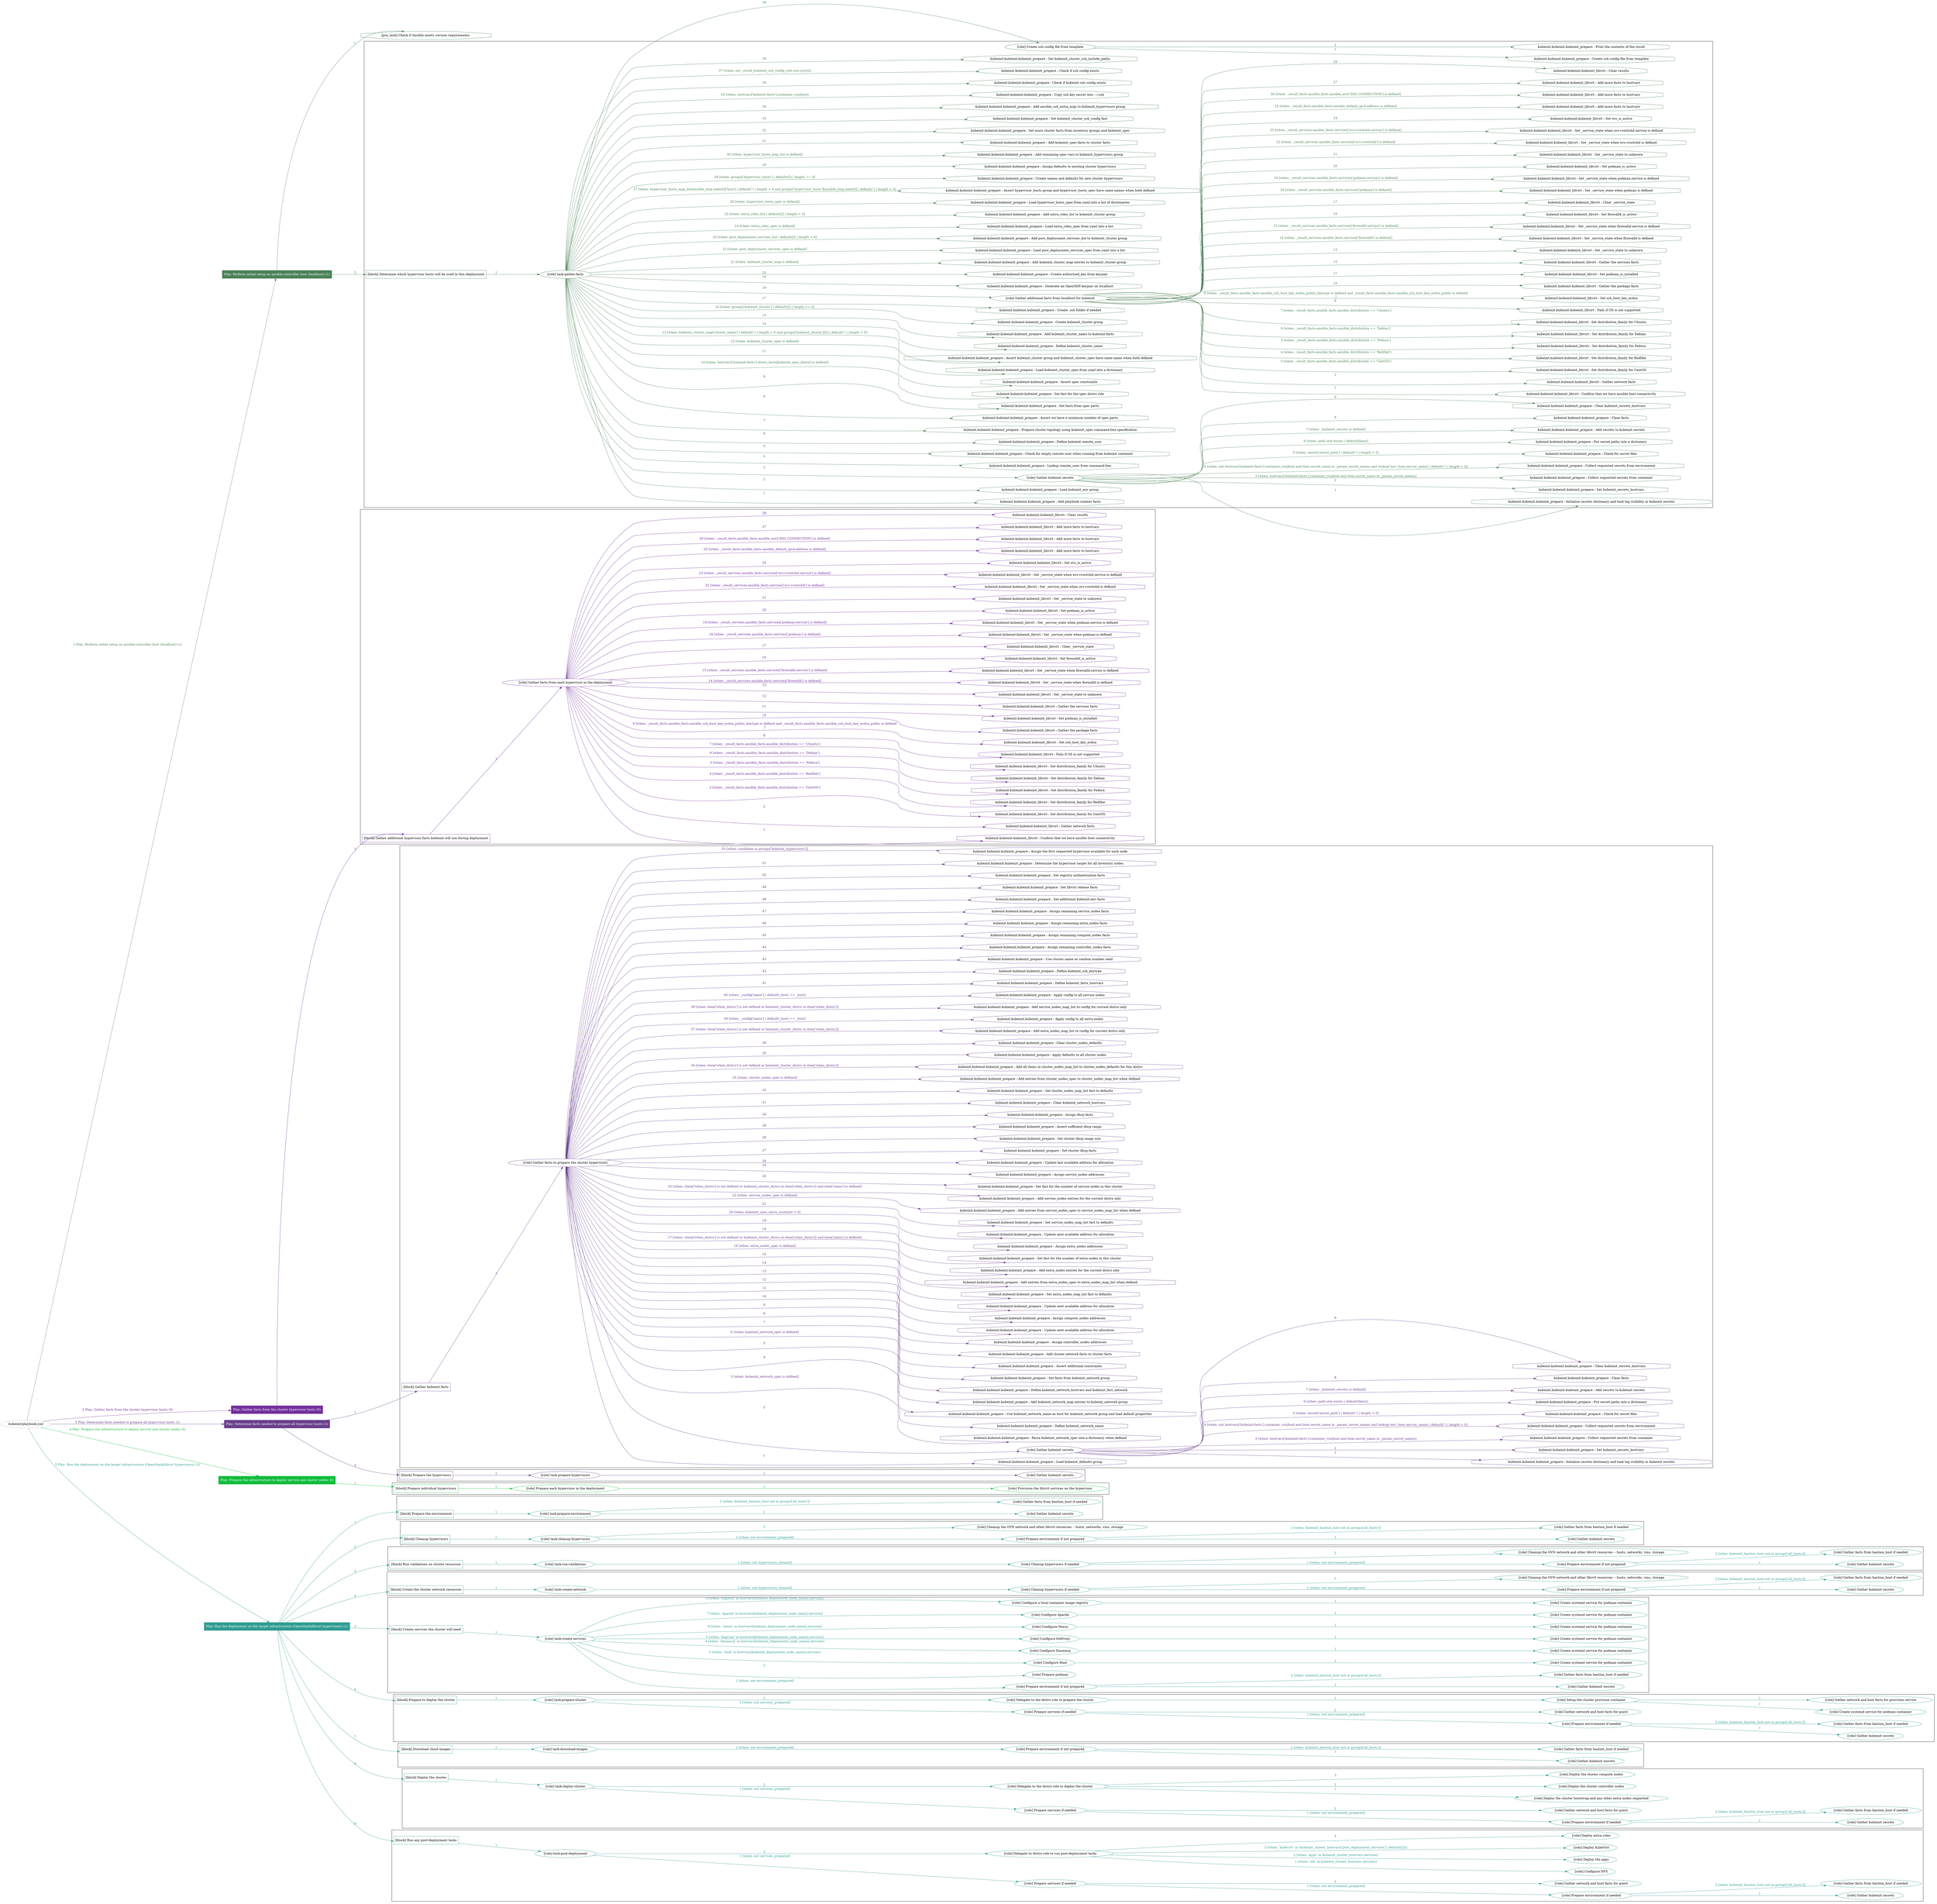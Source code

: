 digraph {
	graph [concentrate=true ordering=in rankdir=LR ratio=fill]
	edge [esep=5 sep=10]
	"kubeinit/playbook.yml" [URL="/home/runner/work/kubeinit/kubeinit/kubeinit/playbook.yml" id=playbook_52f62552 style=dotted]
	"kubeinit/playbook.yml" -> play_87feba00 [label="1 Play: Perform initial setup on ansible-controller host (localhost) (1)" color="#4b8158" fontcolor="#4b8158" id=edge_play_87feba00 labeltooltip="1 Play: Perform initial setup on ansible-controller host (localhost) (1)" tooltip="1 Play: Perform initial setup on ansible-controller host (localhost) (1)"]
	subgraph "Play: Perform initial setup on ansible-controller host (localhost) (1)" {
		play_87feba00 [label="Play: Perform initial setup on ansible-controller host (localhost) (1)" URL="/home/runner/work/kubeinit/kubeinit/kubeinit/playbook.yml" color="#4b8158" fontcolor="#ffffff" id=play_87feba00 shape=box style=filled tooltip=localhost]
		pre_task_436738ff [label="[pre_task] Check if Ansible meets version requirements." URL="/home/runner/work/kubeinit/kubeinit/kubeinit/playbook.yml" color="#4b8158" id=pre_task_436738ff shape=octagon tooltip="Check if Ansible meets version requirements."]
		play_87feba00 -> pre_task_436738ff [label="1 " color="#4b8158" fontcolor="#4b8158" id=edge_pre_task_436738ff labeltooltip="1 " tooltip="1 "]
		play_87feba00 -> block_c71e8917 [label=2 color="#4b8158" fontcolor="#4b8158" id=edge_block_c71e8917 labeltooltip=2 tooltip=2]
		subgraph cluster_block_c71e8917 {
			block_c71e8917 [label="[block] Determine which hypervisor hosts will be used in this deployment" URL="/home/runner/work/kubeinit/kubeinit/kubeinit/playbook.yml" color="#4b8158" id=block_c71e8917 labeltooltip="Determine which hypervisor hosts will be used in this deployment" shape=box tooltip="Determine which hypervisor hosts will be used in this deployment"]
			block_c71e8917 -> role_c3961528 [label="1 " color="#4b8158" fontcolor="#4b8158" id=edge_role_c3961528 labeltooltip="1 " tooltip="1 "]
			subgraph "task-gather-facts" {
				role_c3961528 [label="[role] task-gather-facts" URL="/home/runner/work/kubeinit/kubeinit/kubeinit/playbook.yml" color="#4b8158" id=role_c3961528 tooltip="task-gather-facts"]
				task_b92a4ac6 [label="kubeinit.kubeinit.kubeinit_prepare : Add playbook context facts" URL="/home/runner/.ansible/collections/ansible_collections/kubeinit/kubeinit/roles/kubeinit_prepare/tasks/build_hypervisors_group.yml" color="#4b8158" id=task_b92a4ac6 shape=octagon tooltip="kubeinit.kubeinit.kubeinit_prepare : Add playbook context facts"]
				role_c3961528 -> task_b92a4ac6 [label="1 " color="#4b8158" fontcolor="#4b8158" id=edge_task_b92a4ac6 labeltooltip="1 " tooltip="1 "]
				task_bcc52e21 [label="kubeinit.kubeinit.kubeinit_prepare : Load kubeinit_env group" URL="/home/runner/.ansible/collections/ansible_collections/kubeinit/kubeinit/roles/kubeinit_prepare/tasks/build_hypervisors_group.yml" color="#4b8158" id=task_bcc52e21 shape=octagon tooltip="kubeinit.kubeinit.kubeinit_prepare : Load kubeinit_env group"]
				role_c3961528 -> task_bcc52e21 [label="2 " color="#4b8158" fontcolor="#4b8158" id=edge_task_bcc52e21 labeltooltip="2 " tooltip="2 "]
				role_c3961528 -> role_ee1704d6 [label="3 " color="#4b8158" fontcolor="#4b8158" id=edge_role_ee1704d6 labeltooltip="3 " tooltip="3 "]
				subgraph "Gather kubeinit secrets" {
					role_ee1704d6 [label="[role] Gather kubeinit secrets" URL="/home/runner/.ansible/collections/ansible_collections/kubeinit/kubeinit/roles/kubeinit_prepare/tasks/build_hypervisors_group.yml" color="#4b8158" id=role_ee1704d6 tooltip="Gather kubeinit secrets"]
					task_c0174e5f [label="kubeinit.kubeinit.kubeinit_prepare : Initialize secrets dictionary and task log visibility in kubeinit secrets" URL="/home/runner/.ansible/collections/ansible_collections/kubeinit/kubeinit/roles/kubeinit_prepare/tasks/gather_kubeinit_secrets.yml" color="#4b8158" id=task_c0174e5f shape=octagon tooltip="kubeinit.kubeinit.kubeinit_prepare : Initialize secrets dictionary and task log visibility in kubeinit secrets"]
					role_ee1704d6 -> task_c0174e5f [label="1 " color="#4b8158" fontcolor="#4b8158" id=edge_task_c0174e5f labeltooltip="1 " tooltip="1 "]
					task_469ec437 [label="kubeinit.kubeinit.kubeinit_prepare : Set kubeinit_secrets_hostvars" URL="/home/runner/.ansible/collections/ansible_collections/kubeinit/kubeinit/roles/kubeinit_prepare/tasks/gather_kubeinit_secrets.yml" color="#4b8158" id=task_469ec437 shape=octagon tooltip="kubeinit.kubeinit.kubeinit_prepare : Set kubeinit_secrets_hostvars"]
					role_ee1704d6 -> task_469ec437 [label="2 " color="#4b8158" fontcolor="#4b8158" id=edge_task_469ec437 labeltooltip="2 " tooltip="2 "]
					task_27db19c0 [label="kubeinit.kubeinit.kubeinit_prepare : Collect requested secrets from container" URL="/home/runner/.ansible/collections/ansible_collections/kubeinit/kubeinit/roles/kubeinit_prepare/tasks/gather_kubeinit_secrets.yml" color="#4b8158" id=task_27db19c0 shape=octagon tooltip="kubeinit.kubeinit.kubeinit_prepare : Collect requested secrets from container"]
					role_ee1704d6 -> task_27db19c0 [label="3 [when: hostvars['kubeinit-facts'].container_run|bool and item.secret_name in _param_secret_names]" color="#4b8158" fontcolor="#4b8158" id=edge_task_27db19c0 labeltooltip="3 [when: hostvars['kubeinit-facts'].container_run|bool and item.secret_name in _param_secret_names]" tooltip="3 [when: hostvars['kubeinit-facts'].container_run|bool and item.secret_name in _param_secret_names]"]
					task_5c8bb3a8 [label="kubeinit.kubeinit.kubeinit_prepare : Collect requested secrets from environment" URL="/home/runner/.ansible/collections/ansible_collections/kubeinit/kubeinit/roles/kubeinit_prepare/tasks/gather_kubeinit_secrets.yml" color="#4b8158" id=task_5c8bb3a8 shape=octagon tooltip="kubeinit.kubeinit.kubeinit_prepare : Collect requested secrets from environment"]
					role_ee1704d6 -> task_5c8bb3a8 [label="4 [when: not hostvars['kubeinit-facts'].container_run|bool and item.secret_name in _param_secret_names and lookup('env',item.envvar_name) | default('') | length > 0]" color="#4b8158" fontcolor="#4b8158" id=edge_task_5c8bb3a8 labeltooltip="4 [when: not hostvars['kubeinit-facts'].container_run|bool and item.secret_name in _param_secret_names and lookup('env',item.envvar_name) | default('') | length > 0]" tooltip="4 [when: not hostvars['kubeinit-facts'].container_run|bool and item.secret_name in _param_secret_names and lookup('env',item.envvar_name) | default('') | length > 0]"]
					task_1459dd3d [label="kubeinit.kubeinit.kubeinit_prepare : Check for secret files" URL="/home/runner/.ansible/collections/ansible_collections/kubeinit/kubeinit/roles/kubeinit_prepare/tasks/gather_kubeinit_secrets.yml" color="#4b8158" id=task_1459dd3d shape=octagon tooltip="kubeinit.kubeinit.kubeinit_prepare : Check for secret files"]
					role_ee1704d6 -> task_1459dd3d [label="5 [when: secret['secret_path'] | default('') | length > 0]" color="#4b8158" fontcolor="#4b8158" id=edge_task_1459dd3d labeltooltip="5 [when: secret['secret_path'] | default('') | length > 0]" tooltip="5 [when: secret['secret_path'] | default('') | length > 0]"]
					task_59e4694c [label="kubeinit.kubeinit.kubeinit_prepare : Put secret paths into a dictionary" URL="/home/runner/.ansible/collections/ansible_collections/kubeinit/kubeinit/roles/kubeinit_prepare/tasks/gather_kubeinit_secrets.yml" color="#4b8158" id=task_59e4694c shape=octagon tooltip="kubeinit.kubeinit.kubeinit_prepare : Put secret paths into a dictionary"]
					role_ee1704d6 -> task_59e4694c [label="6 [when: path.stat.exists | default(false)]" color="#4b8158" fontcolor="#4b8158" id=edge_task_59e4694c labeltooltip="6 [when: path.stat.exists | default(false)]" tooltip="6 [when: path.stat.exists | default(false)]"]
					task_550a7ee1 [label="kubeinit.kubeinit.kubeinit_prepare : Add secrets to kubeinit secrets" URL="/home/runner/.ansible/collections/ansible_collections/kubeinit/kubeinit/roles/kubeinit_prepare/tasks/gather_kubeinit_secrets.yml" color="#4b8158" id=task_550a7ee1 shape=octagon tooltip="kubeinit.kubeinit.kubeinit_prepare : Add secrets to kubeinit secrets"]
					role_ee1704d6 -> task_550a7ee1 [label="7 [when: _kubeinit_secrets is defined]" color="#4b8158" fontcolor="#4b8158" id=edge_task_550a7ee1 labeltooltip="7 [when: _kubeinit_secrets is defined]" tooltip="7 [when: _kubeinit_secrets is defined]"]
					task_9a461f3e [label="kubeinit.kubeinit.kubeinit_prepare : Clear facts" URL="/home/runner/.ansible/collections/ansible_collections/kubeinit/kubeinit/roles/kubeinit_prepare/tasks/gather_kubeinit_secrets.yml" color="#4b8158" id=task_9a461f3e shape=octagon tooltip="kubeinit.kubeinit.kubeinit_prepare : Clear facts"]
					role_ee1704d6 -> task_9a461f3e [label="8 " color="#4b8158" fontcolor="#4b8158" id=edge_task_9a461f3e labeltooltip="8 " tooltip="8 "]
					task_5f6a661d [label="kubeinit.kubeinit.kubeinit_prepare : Clear kubeinit_secrets_hostvars" URL="/home/runner/.ansible/collections/ansible_collections/kubeinit/kubeinit/roles/kubeinit_prepare/tasks/gather_kubeinit_secrets.yml" color="#4b8158" id=task_5f6a661d shape=octagon tooltip="kubeinit.kubeinit.kubeinit_prepare : Clear kubeinit_secrets_hostvars"]
					role_ee1704d6 -> task_5f6a661d [label="9 " color="#4b8158" fontcolor="#4b8158" id=edge_task_5f6a661d labeltooltip="9 " tooltip="9 "]
				}
				task_07ec5e6a [label="kubeinit.kubeinit.kubeinit_prepare : Lookup remote_user from command-line" URL="/home/runner/.ansible/collections/ansible_collections/kubeinit/kubeinit/roles/kubeinit_prepare/tasks/build_hypervisors_group.yml" color="#4b8158" id=task_07ec5e6a shape=octagon tooltip="kubeinit.kubeinit.kubeinit_prepare : Lookup remote_user from command-line"]
				role_c3961528 -> task_07ec5e6a [label="4 " color="#4b8158" fontcolor="#4b8158" id=edge_task_07ec5e6a labeltooltip="4 " tooltip="4 "]
				task_44685c61 [label="kubeinit.kubeinit.kubeinit_prepare : Check for empty remote user when running from kubeinit container" URL="/home/runner/.ansible/collections/ansible_collections/kubeinit/kubeinit/roles/kubeinit_prepare/tasks/build_hypervisors_group.yml" color="#4b8158" id=task_44685c61 shape=octagon tooltip="kubeinit.kubeinit.kubeinit_prepare : Check for empty remote user when running from kubeinit container"]
				role_c3961528 -> task_44685c61 [label="5 " color="#4b8158" fontcolor="#4b8158" id=edge_task_44685c61 labeltooltip="5 " tooltip="5 "]
				task_ee166511 [label="kubeinit.kubeinit.kubeinit_prepare : Define kubeinit remote_user" URL="/home/runner/.ansible/collections/ansible_collections/kubeinit/kubeinit/roles/kubeinit_prepare/tasks/build_hypervisors_group.yml" color="#4b8158" id=task_ee166511 shape=octagon tooltip="kubeinit.kubeinit.kubeinit_prepare : Define kubeinit remote_user"]
				role_c3961528 -> task_ee166511 [label="6 " color="#4b8158" fontcolor="#4b8158" id=edge_task_ee166511 labeltooltip="6 " tooltip="6 "]
				task_cc821be5 [label="kubeinit.kubeinit.kubeinit_prepare : Prepare cluster topology using kubeinit_spec command-line specification" URL="/home/runner/.ansible/collections/ansible_collections/kubeinit/kubeinit/roles/kubeinit_prepare/tasks/build_hypervisors_group.yml" color="#4b8158" id=task_cc821be5 shape=octagon tooltip="kubeinit.kubeinit.kubeinit_prepare : Prepare cluster topology using kubeinit_spec command-line specification"]
				role_c3961528 -> task_cc821be5 [label="7 " color="#4b8158" fontcolor="#4b8158" id=edge_task_cc821be5 labeltooltip="7 " tooltip="7 "]
				task_d316b405 [label="kubeinit.kubeinit.kubeinit_prepare : Assert we have a minimum number of spec parts" URL="/home/runner/.ansible/collections/ansible_collections/kubeinit/kubeinit/roles/kubeinit_prepare/tasks/build_hypervisors_group.yml" color="#4b8158" id=task_d316b405 shape=octagon tooltip="kubeinit.kubeinit.kubeinit_prepare : Assert we have a minimum number of spec parts"]
				role_c3961528 -> task_d316b405 [label="8 " color="#4b8158" fontcolor="#4b8158" id=edge_task_d316b405 labeltooltip="8 " tooltip="8 "]
				task_255344b2 [label="kubeinit.kubeinit.kubeinit_prepare : Set facts from spec parts" URL="/home/runner/.ansible/collections/ansible_collections/kubeinit/kubeinit/roles/kubeinit_prepare/tasks/build_hypervisors_group.yml" color="#4b8158" id=task_255344b2 shape=octagon tooltip="kubeinit.kubeinit.kubeinit_prepare : Set facts from spec parts"]
				role_c3961528 -> task_255344b2 [label="9 " color="#4b8158" fontcolor="#4b8158" id=edge_task_255344b2 labeltooltip="9 " tooltip="9 "]
				task_d058cba9 [label="kubeinit.kubeinit.kubeinit_prepare : Set fact for the spec distro role" URL="/home/runner/.ansible/collections/ansible_collections/kubeinit/kubeinit/roles/kubeinit_prepare/tasks/build_hypervisors_group.yml" color="#4b8158" id=task_d058cba9 shape=octagon tooltip="kubeinit.kubeinit.kubeinit_prepare : Set fact for the spec distro role"]
				role_c3961528 -> task_d058cba9 [label="10 [when: hostvars['kubeinit-facts'].distro_facts[kubeinit_spec_distro] is defined]" color="#4b8158" fontcolor="#4b8158" id=edge_task_d058cba9 labeltooltip="10 [when: hostvars['kubeinit-facts'].distro_facts[kubeinit_spec_distro] is defined]" tooltip="10 [when: hostvars['kubeinit-facts'].distro_facts[kubeinit_spec_distro] is defined]"]
				task_b6156e06 [label="kubeinit.kubeinit.kubeinit_prepare : Assert spec constraints" URL="/home/runner/.ansible/collections/ansible_collections/kubeinit/kubeinit/roles/kubeinit_prepare/tasks/build_hypervisors_group.yml" color="#4b8158" id=task_b6156e06 shape=octagon tooltip="kubeinit.kubeinit.kubeinit_prepare : Assert spec constraints"]
				role_c3961528 -> task_b6156e06 [label="11 " color="#4b8158" fontcolor="#4b8158" id=edge_task_b6156e06 labeltooltip="11 " tooltip="11 "]
				task_b8e75207 [label="kubeinit.kubeinit.kubeinit_prepare : Load kubeinit_cluster_spec from yaml into a dictionary" URL="/home/runner/.ansible/collections/ansible_collections/kubeinit/kubeinit/roles/kubeinit_prepare/tasks/build_hypervisors_group.yml" color="#4b8158" id=task_b8e75207 shape=octagon tooltip="kubeinit.kubeinit.kubeinit_prepare : Load kubeinit_cluster_spec from yaml into a dictionary"]
				role_c3961528 -> task_b8e75207 [label="12 [when: kubeinit_cluster_spec is defined]" color="#4b8158" fontcolor="#4b8158" id=edge_task_b8e75207 labeltooltip="12 [when: kubeinit_cluster_spec is defined]" tooltip="12 [when: kubeinit_cluster_spec is defined]"]
				task_5c50beda [label="kubeinit.kubeinit.kubeinit_prepare : Assert kubeinit_cluster group and kubeinit_cluster_spec have same name when both defined" URL="/home/runner/.ansible/collections/ansible_collections/kubeinit/kubeinit/roles/kubeinit_prepare/tasks/build_hypervisors_group.yml" color="#4b8158" id=task_5c50beda shape=octagon tooltip="kubeinit.kubeinit.kubeinit_prepare : Assert kubeinit_cluster group and kubeinit_cluster_spec have same name when both defined"]
				role_c3961528 -> task_5c50beda [label="13 [when: kubeinit_cluster_map['cluster_name'] | default('') | length > 0 and groups['kubeinit_cluster'][0] | default('') | length > 0]" color="#4b8158" fontcolor="#4b8158" id=edge_task_5c50beda labeltooltip="13 [when: kubeinit_cluster_map['cluster_name'] | default('') | length > 0 and groups['kubeinit_cluster'][0] | default('') | length > 0]" tooltip="13 [when: kubeinit_cluster_map['cluster_name'] | default('') | length > 0 and groups['kubeinit_cluster'][0] | default('') | length > 0]"]
				task_3e752804 [label="kubeinit.kubeinit.kubeinit_prepare : Define kubeinit_cluster_name" URL="/home/runner/.ansible/collections/ansible_collections/kubeinit/kubeinit/roles/kubeinit_prepare/tasks/build_hypervisors_group.yml" color="#4b8158" id=task_3e752804 shape=octagon tooltip="kubeinit.kubeinit.kubeinit_prepare : Define kubeinit_cluster_name"]
				role_c3961528 -> task_3e752804 [label="14 " color="#4b8158" fontcolor="#4b8158" id=edge_task_3e752804 labeltooltip="14 " tooltip="14 "]
				task_afe9a47c [label="kubeinit.kubeinit.kubeinit_prepare : Add kubeinit_cluster_name to kubeinit-facts" URL="/home/runner/.ansible/collections/ansible_collections/kubeinit/kubeinit/roles/kubeinit_prepare/tasks/build_hypervisors_group.yml" color="#4b8158" id=task_afe9a47c shape=octagon tooltip="kubeinit.kubeinit.kubeinit_prepare : Add kubeinit_cluster_name to kubeinit-facts"]
				role_c3961528 -> task_afe9a47c [label="15 " color="#4b8158" fontcolor="#4b8158" id=edge_task_afe9a47c labeltooltip="15 " tooltip="15 "]
				task_bf32c99e [label="kubeinit.kubeinit.kubeinit_prepare : Create kubeinit_cluster group" URL="/home/runner/.ansible/collections/ansible_collections/kubeinit/kubeinit/roles/kubeinit_prepare/tasks/build_hypervisors_group.yml" color="#4b8158" id=task_bf32c99e shape=octagon tooltip="kubeinit.kubeinit.kubeinit_prepare : Create kubeinit_cluster group"]
				role_c3961528 -> task_bf32c99e [label="16 [when: groups['kubeinit_cluster'] | default([]) | length == 0]" color="#4b8158" fontcolor="#4b8158" id=edge_task_bf32c99e labeltooltip="16 [when: groups['kubeinit_cluster'] | default([]) | length == 0]" tooltip="16 [when: groups['kubeinit_cluster'] | default([]) | length == 0]"]
				task_b17aa7c1 [label="kubeinit.kubeinit.kubeinit_prepare : Create .ssh folder if needed" URL="/home/runner/.ansible/collections/ansible_collections/kubeinit/kubeinit/roles/kubeinit_prepare/tasks/build_hypervisors_group.yml" color="#4b8158" id=task_b17aa7c1 shape=octagon tooltip="kubeinit.kubeinit.kubeinit_prepare : Create .ssh folder if needed"]
				role_c3961528 -> task_b17aa7c1 [label="17 " color="#4b8158" fontcolor="#4b8158" id=edge_task_b17aa7c1 labeltooltip="17 " tooltip="17 "]
				role_c3961528 -> role_7be211e5 [label="18 " color="#4b8158" fontcolor="#4b8158" id=edge_role_7be211e5 labeltooltip="18 " tooltip="18 "]
				subgraph "Gather additional facts from localhost for kubeinit" {
					role_7be211e5 [label="[role] Gather additional facts from localhost for kubeinit" URL="/home/runner/.ansible/collections/ansible_collections/kubeinit/kubeinit/roles/kubeinit_prepare/tasks/build_hypervisors_group.yml" color="#4b8158" id=role_7be211e5 tooltip="Gather additional facts from localhost for kubeinit"]
					task_d2cae734 [label="kubeinit.kubeinit.kubeinit_libvirt : Confirm that we have ansible host connectivity" URL="/home/runner/.ansible/collections/ansible_collections/kubeinit/kubeinit/roles/kubeinit_libvirt/tasks/gather_host_facts.yml" color="#4b8158" id=task_d2cae734 shape=octagon tooltip="kubeinit.kubeinit.kubeinit_libvirt : Confirm that we have ansible host connectivity"]
					role_7be211e5 -> task_d2cae734 [label="1 " color="#4b8158" fontcolor="#4b8158" id=edge_task_d2cae734 labeltooltip="1 " tooltip="1 "]
					task_e9fa8bf4 [label="kubeinit.kubeinit.kubeinit_libvirt : Gather network facts" URL="/home/runner/.ansible/collections/ansible_collections/kubeinit/kubeinit/roles/kubeinit_libvirt/tasks/gather_host_facts.yml" color="#4b8158" id=task_e9fa8bf4 shape=octagon tooltip="kubeinit.kubeinit.kubeinit_libvirt : Gather network facts"]
					role_7be211e5 -> task_e9fa8bf4 [label="2 " color="#4b8158" fontcolor="#4b8158" id=edge_task_e9fa8bf4 labeltooltip="2 " tooltip="2 "]
					task_e7a00765 [label="kubeinit.kubeinit.kubeinit_libvirt : Set distribution_family for CentOS" URL="/home/runner/.ansible/collections/ansible_collections/kubeinit/kubeinit/roles/kubeinit_libvirt/tasks/gather_host_facts.yml" color="#4b8158" id=task_e7a00765 shape=octagon tooltip="kubeinit.kubeinit.kubeinit_libvirt : Set distribution_family for CentOS"]
					role_7be211e5 -> task_e7a00765 [label="3 [when: _result_facts.ansible_facts.ansible_distribution == 'CentOS']" color="#4b8158" fontcolor="#4b8158" id=edge_task_e7a00765 labeltooltip="3 [when: _result_facts.ansible_facts.ansible_distribution == 'CentOS']" tooltip="3 [when: _result_facts.ansible_facts.ansible_distribution == 'CentOS']"]
					task_9bd8f754 [label="kubeinit.kubeinit.kubeinit_libvirt : Set distribution_family for RedHat" URL="/home/runner/.ansible/collections/ansible_collections/kubeinit/kubeinit/roles/kubeinit_libvirt/tasks/gather_host_facts.yml" color="#4b8158" id=task_9bd8f754 shape=octagon tooltip="kubeinit.kubeinit.kubeinit_libvirt : Set distribution_family for RedHat"]
					role_7be211e5 -> task_9bd8f754 [label="4 [when: _result_facts.ansible_facts.ansible_distribution == 'RedHat']" color="#4b8158" fontcolor="#4b8158" id=edge_task_9bd8f754 labeltooltip="4 [when: _result_facts.ansible_facts.ansible_distribution == 'RedHat']" tooltip="4 [when: _result_facts.ansible_facts.ansible_distribution == 'RedHat']"]
					task_d0d99cef [label="kubeinit.kubeinit.kubeinit_libvirt : Set distribution_family for Fedora" URL="/home/runner/.ansible/collections/ansible_collections/kubeinit/kubeinit/roles/kubeinit_libvirt/tasks/gather_host_facts.yml" color="#4b8158" id=task_d0d99cef shape=octagon tooltip="kubeinit.kubeinit.kubeinit_libvirt : Set distribution_family for Fedora"]
					role_7be211e5 -> task_d0d99cef [label="5 [when: _result_facts.ansible_facts.ansible_distribution == 'Fedora']" color="#4b8158" fontcolor="#4b8158" id=edge_task_d0d99cef labeltooltip="5 [when: _result_facts.ansible_facts.ansible_distribution == 'Fedora']" tooltip="5 [when: _result_facts.ansible_facts.ansible_distribution == 'Fedora']"]
					task_c7685525 [label="kubeinit.kubeinit.kubeinit_libvirt : Set distribution_family for Debian" URL="/home/runner/.ansible/collections/ansible_collections/kubeinit/kubeinit/roles/kubeinit_libvirt/tasks/gather_host_facts.yml" color="#4b8158" id=task_c7685525 shape=octagon tooltip="kubeinit.kubeinit.kubeinit_libvirt : Set distribution_family for Debian"]
					role_7be211e5 -> task_c7685525 [label="6 [when: _result_facts.ansible_facts.ansible_distribution == 'Debian']" color="#4b8158" fontcolor="#4b8158" id=edge_task_c7685525 labeltooltip="6 [when: _result_facts.ansible_facts.ansible_distribution == 'Debian']" tooltip="6 [when: _result_facts.ansible_facts.ansible_distribution == 'Debian']"]
					task_600bfb92 [label="kubeinit.kubeinit.kubeinit_libvirt : Set distribution_family for Ubuntu" URL="/home/runner/.ansible/collections/ansible_collections/kubeinit/kubeinit/roles/kubeinit_libvirt/tasks/gather_host_facts.yml" color="#4b8158" id=task_600bfb92 shape=octagon tooltip="kubeinit.kubeinit.kubeinit_libvirt : Set distribution_family for Ubuntu"]
					role_7be211e5 -> task_600bfb92 [label="7 [when: _result_facts.ansible_facts.ansible_distribution == 'Ubuntu']" color="#4b8158" fontcolor="#4b8158" id=edge_task_600bfb92 labeltooltip="7 [when: _result_facts.ansible_facts.ansible_distribution == 'Ubuntu']" tooltip="7 [when: _result_facts.ansible_facts.ansible_distribution == 'Ubuntu']"]
					task_b14ccaf7 [label="kubeinit.kubeinit.kubeinit_libvirt : Fails if OS is not supported" URL="/home/runner/.ansible/collections/ansible_collections/kubeinit/kubeinit/roles/kubeinit_libvirt/tasks/gather_host_facts.yml" color="#4b8158" id=task_b14ccaf7 shape=octagon tooltip="kubeinit.kubeinit.kubeinit_libvirt : Fails if OS is not supported"]
					role_7be211e5 -> task_b14ccaf7 [label="8 " color="#4b8158" fontcolor="#4b8158" id=edge_task_b14ccaf7 labeltooltip="8 " tooltip="8 "]
					task_d8f37306 [label="kubeinit.kubeinit.kubeinit_libvirt : Set ssh_host_key_ecdsa" URL="/home/runner/.ansible/collections/ansible_collections/kubeinit/kubeinit/roles/kubeinit_libvirt/tasks/gather_host_facts.yml" color="#4b8158" id=task_d8f37306 shape=octagon tooltip="kubeinit.kubeinit.kubeinit_libvirt : Set ssh_host_key_ecdsa"]
					role_7be211e5 -> task_d8f37306 [label="9 [when: _result_facts.ansible_facts.ansible_ssh_host_key_ecdsa_public_keytype is defined and _result_facts.ansible_facts.ansible_ssh_host_key_ecdsa_public is defined
]" color="#4b8158" fontcolor="#4b8158" id=edge_task_d8f37306 labeltooltip="9 [when: _result_facts.ansible_facts.ansible_ssh_host_key_ecdsa_public_keytype is defined and _result_facts.ansible_facts.ansible_ssh_host_key_ecdsa_public is defined
]" tooltip="9 [when: _result_facts.ansible_facts.ansible_ssh_host_key_ecdsa_public_keytype is defined and _result_facts.ansible_facts.ansible_ssh_host_key_ecdsa_public is defined
]"]
					task_ee86e9dc [label="kubeinit.kubeinit.kubeinit_libvirt : Gather the package facts" URL="/home/runner/.ansible/collections/ansible_collections/kubeinit/kubeinit/roles/kubeinit_libvirt/tasks/gather_host_facts.yml" color="#4b8158" id=task_ee86e9dc shape=octagon tooltip="kubeinit.kubeinit.kubeinit_libvirt : Gather the package facts"]
					role_7be211e5 -> task_ee86e9dc [label="10 " color="#4b8158" fontcolor="#4b8158" id=edge_task_ee86e9dc labeltooltip="10 " tooltip="10 "]
					task_6c033efe [label="kubeinit.kubeinit.kubeinit_libvirt : Set podman_is_installed" URL="/home/runner/.ansible/collections/ansible_collections/kubeinit/kubeinit/roles/kubeinit_libvirt/tasks/gather_host_facts.yml" color="#4b8158" id=task_6c033efe shape=octagon tooltip="kubeinit.kubeinit.kubeinit_libvirt : Set podman_is_installed"]
					role_7be211e5 -> task_6c033efe [label="11 " color="#4b8158" fontcolor="#4b8158" id=edge_task_6c033efe labeltooltip="11 " tooltip="11 "]
					task_7ecef780 [label="kubeinit.kubeinit.kubeinit_libvirt : Gather the services facts" URL="/home/runner/.ansible/collections/ansible_collections/kubeinit/kubeinit/roles/kubeinit_libvirt/tasks/gather_host_facts.yml" color="#4b8158" id=task_7ecef780 shape=octagon tooltip="kubeinit.kubeinit.kubeinit_libvirt : Gather the services facts"]
					role_7be211e5 -> task_7ecef780 [label="12 " color="#4b8158" fontcolor="#4b8158" id=edge_task_7ecef780 labeltooltip="12 " tooltip="12 "]
					task_ceb8392b [label="kubeinit.kubeinit.kubeinit_libvirt : Set _service_state to unknown" URL="/home/runner/.ansible/collections/ansible_collections/kubeinit/kubeinit/roles/kubeinit_libvirt/tasks/gather_host_facts.yml" color="#4b8158" id=task_ceb8392b shape=octagon tooltip="kubeinit.kubeinit.kubeinit_libvirt : Set _service_state to unknown"]
					role_7be211e5 -> task_ceb8392b [label="13 " color="#4b8158" fontcolor="#4b8158" id=edge_task_ceb8392b labeltooltip="13 " tooltip="13 "]
					task_edd41317 [label="kubeinit.kubeinit.kubeinit_libvirt : Set _service_state when firewalld is defined" URL="/home/runner/.ansible/collections/ansible_collections/kubeinit/kubeinit/roles/kubeinit_libvirt/tasks/gather_host_facts.yml" color="#4b8158" id=task_edd41317 shape=octagon tooltip="kubeinit.kubeinit.kubeinit_libvirt : Set _service_state when firewalld is defined"]
					role_7be211e5 -> task_edd41317 [label="14 [when: _result_services.ansible_facts.services['firewalld'] is defined]" color="#4b8158" fontcolor="#4b8158" id=edge_task_edd41317 labeltooltip="14 [when: _result_services.ansible_facts.services['firewalld'] is defined]" tooltip="14 [when: _result_services.ansible_facts.services['firewalld'] is defined]"]
					task_71579d57 [label="kubeinit.kubeinit.kubeinit_libvirt : Set _service_state when firewalld.service is defined" URL="/home/runner/.ansible/collections/ansible_collections/kubeinit/kubeinit/roles/kubeinit_libvirt/tasks/gather_host_facts.yml" color="#4b8158" id=task_71579d57 shape=octagon tooltip="kubeinit.kubeinit.kubeinit_libvirt : Set _service_state when firewalld.service is defined"]
					role_7be211e5 -> task_71579d57 [label="15 [when: _result_services.ansible_facts.services['firewalld.service'] is defined]" color="#4b8158" fontcolor="#4b8158" id=edge_task_71579d57 labeltooltip="15 [when: _result_services.ansible_facts.services['firewalld.service'] is defined]" tooltip="15 [when: _result_services.ansible_facts.services['firewalld.service'] is defined]"]
					task_020a6d0e [label="kubeinit.kubeinit.kubeinit_libvirt : Set firewalld_is_active" URL="/home/runner/.ansible/collections/ansible_collections/kubeinit/kubeinit/roles/kubeinit_libvirt/tasks/gather_host_facts.yml" color="#4b8158" id=task_020a6d0e shape=octagon tooltip="kubeinit.kubeinit.kubeinit_libvirt : Set firewalld_is_active"]
					role_7be211e5 -> task_020a6d0e [label="16 " color="#4b8158" fontcolor="#4b8158" id=edge_task_020a6d0e labeltooltip="16 " tooltip="16 "]
					task_4184ee09 [label="kubeinit.kubeinit.kubeinit_libvirt : Clear _service_state" URL="/home/runner/.ansible/collections/ansible_collections/kubeinit/kubeinit/roles/kubeinit_libvirt/tasks/gather_host_facts.yml" color="#4b8158" id=task_4184ee09 shape=octagon tooltip="kubeinit.kubeinit.kubeinit_libvirt : Clear _service_state"]
					role_7be211e5 -> task_4184ee09 [label="17 " color="#4b8158" fontcolor="#4b8158" id=edge_task_4184ee09 labeltooltip="17 " tooltip="17 "]
					task_e32f25c7 [label="kubeinit.kubeinit.kubeinit_libvirt : Set _service_state when podman is defined" URL="/home/runner/.ansible/collections/ansible_collections/kubeinit/kubeinit/roles/kubeinit_libvirt/tasks/gather_host_facts.yml" color="#4b8158" id=task_e32f25c7 shape=octagon tooltip="kubeinit.kubeinit.kubeinit_libvirt : Set _service_state when podman is defined"]
					role_7be211e5 -> task_e32f25c7 [label="18 [when: _result_services.ansible_facts.services['podman'] is defined]" color="#4b8158" fontcolor="#4b8158" id=edge_task_e32f25c7 labeltooltip="18 [when: _result_services.ansible_facts.services['podman'] is defined]" tooltip="18 [when: _result_services.ansible_facts.services['podman'] is defined]"]
					task_7343030e [label="kubeinit.kubeinit.kubeinit_libvirt : Set _service_state when podman.service is defined" URL="/home/runner/.ansible/collections/ansible_collections/kubeinit/kubeinit/roles/kubeinit_libvirt/tasks/gather_host_facts.yml" color="#4b8158" id=task_7343030e shape=octagon tooltip="kubeinit.kubeinit.kubeinit_libvirt : Set _service_state when podman.service is defined"]
					role_7be211e5 -> task_7343030e [label="19 [when: _result_services.ansible_facts.services['podman.service'] is defined]" color="#4b8158" fontcolor="#4b8158" id=edge_task_7343030e labeltooltip="19 [when: _result_services.ansible_facts.services['podman.service'] is defined]" tooltip="19 [when: _result_services.ansible_facts.services['podman.service'] is defined]"]
					task_53144451 [label="kubeinit.kubeinit.kubeinit_libvirt : Set podman_is_active" URL="/home/runner/.ansible/collections/ansible_collections/kubeinit/kubeinit/roles/kubeinit_libvirt/tasks/gather_host_facts.yml" color="#4b8158" id=task_53144451 shape=octagon tooltip="kubeinit.kubeinit.kubeinit_libvirt : Set podman_is_active"]
					role_7be211e5 -> task_53144451 [label="20 " color="#4b8158" fontcolor="#4b8158" id=edge_task_53144451 labeltooltip="20 " tooltip="20 "]
					task_d6e4f9dd [label="kubeinit.kubeinit.kubeinit_libvirt : Set _service_state to unknown" URL="/home/runner/.ansible/collections/ansible_collections/kubeinit/kubeinit/roles/kubeinit_libvirt/tasks/gather_host_facts.yml" color="#4b8158" id=task_d6e4f9dd shape=octagon tooltip="kubeinit.kubeinit.kubeinit_libvirt : Set _service_state to unknown"]
					role_7be211e5 -> task_d6e4f9dd [label="21 " color="#4b8158" fontcolor="#4b8158" id=edge_task_d6e4f9dd labeltooltip="21 " tooltip="21 "]
					task_1c1dfe1c [label="kubeinit.kubeinit.kubeinit_libvirt : Set _service_state when ovs-vswitchd is defined" URL="/home/runner/.ansible/collections/ansible_collections/kubeinit/kubeinit/roles/kubeinit_libvirt/tasks/gather_host_facts.yml" color="#4b8158" id=task_1c1dfe1c shape=octagon tooltip="kubeinit.kubeinit.kubeinit_libvirt : Set _service_state when ovs-vswitchd is defined"]
					role_7be211e5 -> task_1c1dfe1c [label="22 [when: _result_services.ansible_facts.services['ovs-vswitchd'] is defined]" color="#4b8158" fontcolor="#4b8158" id=edge_task_1c1dfe1c labeltooltip="22 [when: _result_services.ansible_facts.services['ovs-vswitchd'] is defined]" tooltip="22 [when: _result_services.ansible_facts.services['ovs-vswitchd'] is defined]"]
					task_ea56c0b4 [label="kubeinit.kubeinit.kubeinit_libvirt : Set _service_state when ovs-vswitchd.service is defined" URL="/home/runner/.ansible/collections/ansible_collections/kubeinit/kubeinit/roles/kubeinit_libvirt/tasks/gather_host_facts.yml" color="#4b8158" id=task_ea56c0b4 shape=octagon tooltip="kubeinit.kubeinit.kubeinit_libvirt : Set _service_state when ovs-vswitchd.service is defined"]
					role_7be211e5 -> task_ea56c0b4 [label="23 [when: _result_services.ansible_facts.services['ovs-vswitchd.service'] is defined]" color="#4b8158" fontcolor="#4b8158" id=edge_task_ea56c0b4 labeltooltip="23 [when: _result_services.ansible_facts.services['ovs-vswitchd.service'] is defined]" tooltip="23 [when: _result_services.ansible_facts.services['ovs-vswitchd.service'] is defined]"]
					task_3eae97c7 [label="kubeinit.kubeinit.kubeinit_libvirt : Set ovs_is_active" URL="/home/runner/.ansible/collections/ansible_collections/kubeinit/kubeinit/roles/kubeinit_libvirt/tasks/gather_host_facts.yml" color="#4b8158" id=task_3eae97c7 shape=octagon tooltip="kubeinit.kubeinit.kubeinit_libvirt : Set ovs_is_active"]
					role_7be211e5 -> task_3eae97c7 [label="24 " color="#4b8158" fontcolor="#4b8158" id=edge_task_3eae97c7 labeltooltip="24 " tooltip="24 "]
					task_deacd8fd [label="kubeinit.kubeinit.kubeinit_libvirt : Add more facts to hostvars" URL="/home/runner/.ansible/collections/ansible_collections/kubeinit/kubeinit/roles/kubeinit_libvirt/tasks/gather_host_facts.yml" color="#4b8158" id=task_deacd8fd shape=octagon tooltip="kubeinit.kubeinit.kubeinit_libvirt : Add more facts to hostvars"]
					role_7be211e5 -> task_deacd8fd [label="25 [when: _result_facts.ansible_facts.ansible_default_ipv4.address is defined]" color="#4b8158" fontcolor="#4b8158" id=edge_task_deacd8fd labeltooltip="25 [when: _result_facts.ansible_facts.ansible_default_ipv4.address is defined]" tooltip="25 [when: _result_facts.ansible_facts.ansible_default_ipv4.address is defined]"]
					task_01324a6d [label="kubeinit.kubeinit.kubeinit_libvirt : Add more facts to hostvars" URL="/home/runner/.ansible/collections/ansible_collections/kubeinit/kubeinit/roles/kubeinit_libvirt/tasks/gather_host_facts.yml" color="#4b8158" id=task_01324a6d shape=octagon tooltip="kubeinit.kubeinit.kubeinit_libvirt : Add more facts to hostvars"]
					role_7be211e5 -> task_01324a6d [label="26 [when: _result_facts.ansible_facts.ansible_env['SSH_CONNECTION'] is defined]" color="#4b8158" fontcolor="#4b8158" id=edge_task_01324a6d labeltooltip="26 [when: _result_facts.ansible_facts.ansible_env['SSH_CONNECTION'] is defined]" tooltip="26 [when: _result_facts.ansible_facts.ansible_env['SSH_CONNECTION'] is defined]"]
					task_6d8ec436 [label="kubeinit.kubeinit.kubeinit_libvirt : Add more facts to hostvars" URL="/home/runner/.ansible/collections/ansible_collections/kubeinit/kubeinit/roles/kubeinit_libvirt/tasks/gather_host_facts.yml" color="#4b8158" id=task_6d8ec436 shape=octagon tooltip="kubeinit.kubeinit.kubeinit_libvirt : Add more facts to hostvars"]
					role_7be211e5 -> task_6d8ec436 [label="27 " color="#4b8158" fontcolor="#4b8158" id=edge_task_6d8ec436 labeltooltip="27 " tooltip="27 "]
					task_7a5067b6 [label="kubeinit.kubeinit.kubeinit_libvirt : Clear results" URL="/home/runner/.ansible/collections/ansible_collections/kubeinit/kubeinit/roles/kubeinit_libvirt/tasks/gather_host_facts.yml" color="#4b8158" id=task_7a5067b6 shape=octagon tooltip="kubeinit.kubeinit.kubeinit_libvirt : Clear results"]
					role_7be211e5 -> task_7a5067b6 [label="28 " color="#4b8158" fontcolor="#4b8158" id=edge_task_7a5067b6 labeltooltip="28 " tooltip="28 "]
				}
				task_7c806c4d [label="kubeinit.kubeinit.kubeinit_prepare : Generate an OpenSSH keypair on localhost" URL="/home/runner/.ansible/collections/ansible_collections/kubeinit/kubeinit/roles/kubeinit_prepare/tasks/build_hypervisors_group.yml" color="#4b8158" id=task_7c806c4d shape=octagon tooltip="kubeinit.kubeinit.kubeinit_prepare : Generate an OpenSSH keypair on localhost"]
				role_c3961528 -> task_7c806c4d [label="19 " color="#4b8158" fontcolor="#4b8158" id=edge_task_7c806c4d labeltooltip="19 " tooltip="19 "]
				task_a6121858 [label="kubeinit.kubeinit.kubeinit_prepare : Create authorized_key from keypair" URL="/home/runner/.ansible/collections/ansible_collections/kubeinit/kubeinit/roles/kubeinit_prepare/tasks/build_hypervisors_group.yml" color="#4b8158" id=task_a6121858 shape=octagon tooltip="kubeinit.kubeinit.kubeinit_prepare : Create authorized_key from keypair"]
				role_c3961528 -> task_a6121858 [label="20 " color="#4b8158" fontcolor="#4b8158" id=edge_task_a6121858 labeltooltip="20 " tooltip="20 "]
				task_7535da5a [label="kubeinit.kubeinit.kubeinit_prepare : Add kubeinit_cluster_map entries to kubeinit_cluster group" URL="/home/runner/.ansible/collections/ansible_collections/kubeinit/kubeinit/roles/kubeinit_prepare/tasks/build_hypervisors_group.yml" color="#4b8158" id=task_7535da5a shape=octagon tooltip="kubeinit.kubeinit.kubeinit_prepare : Add kubeinit_cluster_map entries to kubeinit_cluster group"]
				role_c3961528 -> task_7535da5a [label="21 [when: kubeinit_cluster_map is defined]" color="#4b8158" fontcolor="#4b8158" id=edge_task_7535da5a labeltooltip="21 [when: kubeinit_cluster_map is defined]" tooltip="21 [when: kubeinit_cluster_map is defined]"]
				task_90ec054f [label="kubeinit.kubeinit.kubeinit_prepare : Load post_deployment_services_spec from yaml into a list" URL="/home/runner/.ansible/collections/ansible_collections/kubeinit/kubeinit/roles/kubeinit_prepare/tasks/build_hypervisors_group.yml" color="#4b8158" id=task_90ec054f shape=octagon tooltip="kubeinit.kubeinit.kubeinit_prepare : Load post_deployment_services_spec from yaml into a list"]
				role_c3961528 -> task_90ec054f [label="22 [when: post_deployment_services_spec is defined]" color="#4b8158" fontcolor="#4b8158" id=edge_task_90ec054f labeltooltip="22 [when: post_deployment_services_spec is defined]" tooltip="22 [when: post_deployment_services_spec is defined]"]
				task_83c9816e [label="kubeinit.kubeinit.kubeinit_prepare : Add post_deployment_services_list to kubeinit_cluster group" URL="/home/runner/.ansible/collections/ansible_collections/kubeinit/kubeinit/roles/kubeinit_prepare/tasks/build_hypervisors_group.yml" color="#4b8158" id=task_83c9816e shape=octagon tooltip="kubeinit.kubeinit.kubeinit_prepare : Add post_deployment_services_list to kubeinit_cluster group"]
				role_c3961528 -> task_83c9816e [label="23 [when: post_deployment_services_list | default([]) | length > 0]" color="#4b8158" fontcolor="#4b8158" id=edge_task_83c9816e labeltooltip="23 [when: post_deployment_services_list | default([]) | length > 0]" tooltip="23 [when: post_deployment_services_list | default([]) | length > 0]"]
				task_179ef5b7 [label="kubeinit.kubeinit.kubeinit_prepare : Load extra_roles_spec from yaml into a list" URL="/home/runner/.ansible/collections/ansible_collections/kubeinit/kubeinit/roles/kubeinit_prepare/tasks/build_hypervisors_group.yml" color="#4b8158" id=task_179ef5b7 shape=octagon tooltip="kubeinit.kubeinit.kubeinit_prepare : Load extra_roles_spec from yaml into a list"]
				role_c3961528 -> task_179ef5b7 [label="24 [when: extra_roles_spec is defined]" color="#4b8158" fontcolor="#4b8158" id=edge_task_179ef5b7 labeltooltip="24 [when: extra_roles_spec is defined]" tooltip="24 [when: extra_roles_spec is defined]"]
				task_02cc4af9 [label="kubeinit.kubeinit.kubeinit_prepare : Add extra_roles_list to kubeinit_cluster group" URL="/home/runner/.ansible/collections/ansible_collections/kubeinit/kubeinit/roles/kubeinit_prepare/tasks/build_hypervisors_group.yml" color="#4b8158" id=task_02cc4af9 shape=octagon tooltip="kubeinit.kubeinit.kubeinit_prepare : Add extra_roles_list to kubeinit_cluster group"]
				role_c3961528 -> task_02cc4af9 [label="25 [when: extra_roles_list | default([]) | length > 0]" color="#4b8158" fontcolor="#4b8158" id=edge_task_02cc4af9 labeltooltip="25 [when: extra_roles_list | default([]) | length > 0]" tooltip="25 [when: extra_roles_list | default([]) | length > 0]"]
				task_cdd2e001 [label="kubeinit.kubeinit.kubeinit_prepare : Load hypervisor_hosts_spec from yaml into a list of dictionaries" URL="/home/runner/.ansible/collections/ansible_collections/kubeinit/kubeinit/roles/kubeinit_prepare/tasks/build_hypervisors_group.yml" color="#4b8158" id=task_cdd2e001 shape=octagon tooltip="kubeinit.kubeinit.kubeinit_prepare : Load hypervisor_hosts_spec from yaml into a list of dictionaries"]
				role_c3961528 -> task_cdd2e001 [label="26 [when: hypervisor_hosts_spec is defined]" color="#4b8158" fontcolor="#4b8158" id=edge_task_cdd2e001 labeltooltip="26 [when: hypervisor_hosts_spec is defined]" tooltip="26 [when: hypervisor_hosts_spec is defined]"]
				task_18cb4b82 [label="kubeinit.kubeinit.kubeinit_prepare : Assert hypervisor_hosts group and hypervisor_hosts_spec have same names when both defined" URL="/home/runner/.ansible/collections/ansible_collections/kubeinit/kubeinit/roles/kubeinit_prepare/tasks/build_hypervisors_group.yml" color="#4b8158" id=task_18cb4b82 shape=octagon tooltip="kubeinit.kubeinit.kubeinit_prepare : Assert hypervisor_hosts group and hypervisor_hosts_spec have same names when both defined"]
				role_c3961528 -> task_18cb4b82 [label="27 [when: hypervisor_hosts_map_list[ansible_loop.index0]['host'] | default('') | length > 0 and groups['hypervisor_hosts'][ansible_loop.index0] | default('') | length > 0]" color="#4b8158" fontcolor="#4b8158" id=edge_task_18cb4b82 labeltooltip="27 [when: hypervisor_hosts_map_list[ansible_loop.index0]['host'] | default('') | length > 0 and groups['hypervisor_hosts'][ansible_loop.index0] | default('') | length > 0]" tooltip="27 [when: hypervisor_hosts_map_list[ansible_loop.index0]['host'] | default('') | length > 0 and groups['hypervisor_hosts'][ansible_loop.index0] | default('') | length > 0]"]
				task_e7fa89ec [label="kubeinit.kubeinit.kubeinit_prepare : Create names and defaults for new cluster hypervisors" URL="/home/runner/.ansible/collections/ansible_collections/kubeinit/kubeinit/roles/kubeinit_prepare/tasks/build_hypervisors_group.yml" color="#4b8158" id=task_e7fa89ec shape=octagon tooltip="kubeinit.kubeinit.kubeinit_prepare : Create names and defaults for new cluster hypervisors"]
				role_c3961528 -> task_e7fa89ec [label="28 [when: groups['hypervisor_hosts'] | default([]) | length == 0]" color="#4b8158" fontcolor="#4b8158" id=edge_task_e7fa89ec labeltooltip="28 [when: groups['hypervisor_hosts'] | default([]) | length == 0]" tooltip="28 [when: groups['hypervisor_hosts'] | default([]) | length == 0]"]
				task_b25b535e [label="kubeinit.kubeinit.kubeinit_prepare : Assign defaults to existing cluster hypervisors" URL="/home/runner/.ansible/collections/ansible_collections/kubeinit/kubeinit/roles/kubeinit_prepare/tasks/build_hypervisors_group.yml" color="#4b8158" id=task_b25b535e shape=octagon tooltip="kubeinit.kubeinit.kubeinit_prepare : Assign defaults to existing cluster hypervisors"]
				role_c3961528 -> task_b25b535e [label="29 " color="#4b8158" fontcolor="#4b8158" id=edge_task_b25b535e labeltooltip="29 " tooltip="29 "]
				task_75936538 [label="kubeinit.kubeinit.kubeinit_prepare : Add remaining spec vars to kubeinit_hypervisors group" URL="/home/runner/.ansible/collections/ansible_collections/kubeinit/kubeinit/roles/kubeinit_prepare/tasks/build_hypervisors_group.yml" color="#4b8158" id=task_75936538 shape=octagon tooltip="kubeinit.kubeinit.kubeinit_prepare : Add remaining spec vars to kubeinit_hypervisors group"]
				role_c3961528 -> task_75936538 [label="30 [when: hypervisor_hosts_map_list is defined]" color="#4b8158" fontcolor="#4b8158" id=edge_task_75936538 labeltooltip="30 [when: hypervisor_hosts_map_list is defined]" tooltip="30 [when: hypervisor_hosts_map_list is defined]"]
				task_d81e7635 [label="kubeinit.kubeinit.kubeinit_prepare : Add kubeinit_spec facts to cluster facts" URL="/home/runner/.ansible/collections/ansible_collections/kubeinit/kubeinit/roles/kubeinit_prepare/tasks/build_hypervisors_group.yml" color="#4b8158" id=task_d81e7635 shape=octagon tooltip="kubeinit.kubeinit.kubeinit_prepare : Add kubeinit_spec facts to cluster facts"]
				role_c3961528 -> task_d81e7635 [label="31 " color="#4b8158" fontcolor="#4b8158" id=edge_task_d81e7635 labeltooltip="31 " tooltip="31 "]
				task_7c4d9634 [label="kubeinit.kubeinit.kubeinit_prepare : Set more cluster facts from inventory groups and kubeinit_spec" URL="/home/runner/.ansible/collections/ansible_collections/kubeinit/kubeinit/roles/kubeinit_prepare/tasks/build_hypervisors_group.yml" color="#4b8158" id=task_7c4d9634 shape=octagon tooltip="kubeinit.kubeinit.kubeinit_prepare : Set more cluster facts from inventory groups and kubeinit_spec"]
				role_c3961528 -> task_7c4d9634 [label="32 " color="#4b8158" fontcolor="#4b8158" id=edge_task_7c4d9634 labeltooltip="32 " tooltip="32 "]
				task_39b9c20d [label="kubeinit.kubeinit.kubeinit_prepare : Set kubeinit_cluster_ssh_config fact" URL="/home/runner/.ansible/collections/ansible_collections/kubeinit/kubeinit/roles/kubeinit_prepare/tasks/build_hypervisors_group.yml" color="#4b8158" id=task_39b9c20d shape=octagon tooltip="kubeinit.kubeinit.kubeinit_prepare : Set kubeinit_cluster_ssh_config fact"]
				role_c3961528 -> task_39b9c20d [label="33 " color="#4b8158" fontcolor="#4b8158" id=edge_task_39b9c20d labeltooltip="33 " tooltip="33 "]
				task_cb4561c5 [label="kubeinit.kubeinit.kubeinit_prepare : Add ansible_ssh_extra_args to kubeinit_hypervisors group" URL="/home/runner/.ansible/collections/ansible_collections/kubeinit/kubeinit/roles/kubeinit_prepare/tasks/build_hypervisors_group.yml" color="#4b8158" id=task_cb4561c5 shape=octagon tooltip="kubeinit.kubeinit.kubeinit_prepare : Add ansible_ssh_extra_args to kubeinit_hypervisors group"]
				role_c3961528 -> task_cb4561c5 [label="34 " color="#4b8158" fontcolor="#4b8158" id=edge_task_cb4561c5 labeltooltip="34 " tooltip="34 "]
				task_10cab2a1 [label="kubeinit.kubeinit.kubeinit_prepare : Copy ssh key secret into ~/.ssh" URL="/home/runner/.ansible/collections/ansible_collections/kubeinit/kubeinit/roles/kubeinit_prepare/tasks/build_hypervisors_group.yml" color="#4b8158" id=task_10cab2a1 shape=octagon tooltip="kubeinit.kubeinit.kubeinit_prepare : Copy ssh key secret into ~/.ssh"]
				role_c3961528 -> task_10cab2a1 [label="35 [when: hostvars['kubeinit-facts'].container_run|bool]" color="#4b8158" fontcolor="#4b8158" id=edge_task_10cab2a1 labeltooltip="35 [when: hostvars['kubeinit-facts'].container_run|bool]" tooltip="35 [when: hostvars['kubeinit-facts'].container_run|bool]"]
				task_24dddc4c [label="kubeinit.kubeinit.kubeinit_prepare : Check if kubeinit ssh config exists" URL="/home/runner/.ansible/collections/ansible_collections/kubeinit/kubeinit/roles/kubeinit_prepare/tasks/build_hypervisors_group.yml" color="#4b8158" id=task_24dddc4c shape=octagon tooltip="kubeinit.kubeinit.kubeinit_prepare : Check if kubeinit ssh config exists"]
				role_c3961528 -> task_24dddc4c [label="36 " color="#4b8158" fontcolor="#4b8158" id=edge_task_24dddc4c labeltooltip="36 " tooltip="36 "]
				task_3160e0f8 [label="kubeinit.kubeinit.kubeinit_prepare : Check if ssh config exists" URL="/home/runner/.ansible/collections/ansible_collections/kubeinit/kubeinit/roles/kubeinit_prepare/tasks/build_hypervisors_group.yml" color="#4b8158" id=task_3160e0f8 shape=octagon tooltip="kubeinit.kubeinit.kubeinit_prepare : Check if ssh config exists"]
				role_c3961528 -> task_3160e0f8 [label="37 [when: not _result_kubeinit_ssh_config_stat.stat.exists]" color="#4b8158" fontcolor="#4b8158" id=edge_task_3160e0f8 labeltooltip="37 [when: not _result_kubeinit_ssh_config_stat.stat.exists]" tooltip="37 [when: not _result_kubeinit_ssh_config_stat.stat.exists]"]
				task_96b38280 [label="kubeinit.kubeinit.kubeinit_prepare : Set kubeinit_cluster_ssh_include_paths" URL="/home/runner/.ansible/collections/ansible_collections/kubeinit/kubeinit/roles/kubeinit_prepare/tasks/build_hypervisors_group.yml" color="#4b8158" id=task_96b38280 shape=octagon tooltip="kubeinit.kubeinit.kubeinit_prepare : Set kubeinit_cluster_ssh_include_paths"]
				role_c3961528 -> task_96b38280 [label="38 " color="#4b8158" fontcolor="#4b8158" id=edge_task_96b38280 labeltooltip="38 " tooltip="38 "]
				role_c3961528 -> role_5a306edf [label="39 " color="#4b8158" fontcolor="#4b8158" id=edge_role_5a306edf labeltooltip="39 " tooltip="39 "]
				subgraph "Create ssh config file from template" {
					role_5a306edf [label="[role] Create ssh config file from template" URL="/home/runner/.ansible/collections/ansible_collections/kubeinit/kubeinit/roles/kubeinit_prepare/tasks/build_hypervisors_group.yml" color="#4b8158" id=role_5a306edf tooltip="Create ssh config file from template"]
					task_ca71bdaf [label="kubeinit.kubeinit.kubeinit_prepare : Create ssh config file from template" URL="/home/runner/.ansible/collections/ansible_collections/kubeinit/kubeinit/roles/kubeinit_prepare/tasks/create_host_ssh_config.yml" color="#4b8158" id=task_ca71bdaf shape=octagon tooltip="kubeinit.kubeinit.kubeinit_prepare : Create ssh config file from template"]
					role_5a306edf -> task_ca71bdaf [label="1 " color="#4b8158" fontcolor="#4b8158" id=edge_task_ca71bdaf labeltooltip="1 " tooltip="1 "]
					task_751283fb [label="kubeinit.kubeinit.kubeinit_prepare : Print the contents of the result" URL="/home/runner/.ansible/collections/ansible_collections/kubeinit/kubeinit/roles/kubeinit_prepare/tasks/create_host_ssh_config.yml" color="#4b8158" id=task_751283fb shape=octagon tooltip="kubeinit.kubeinit.kubeinit_prepare : Print the contents of the result"]
					role_5a306edf -> task_751283fb [label="2 " color="#4b8158" fontcolor="#4b8158" id=edge_task_751283fb labeltooltip="2 " tooltip="2 "]
				}
			}
		}
	}
	"kubeinit/playbook.yml" -> play_71569749 [label="2 Play: Gather facts from the cluster hypervisor hosts (0)" color="#722f9d" fontcolor="#722f9d" id=edge_play_71569749 labeltooltip="2 Play: Gather facts from the cluster hypervisor hosts (0)" tooltip="2 Play: Gather facts from the cluster hypervisor hosts (0)"]
	subgraph "Play: Gather facts from the cluster hypervisor hosts (0)" {
		play_71569749 [label="Play: Gather facts from the cluster hypervisor hosts (0)" URL="/home/runner/work/kubeinit/kubeinit/kubeinit/playbook.yml" color="#722f9d" fontcolor="#ffffff" id=play_71569749 shape=box style=filled tooltip="Play: Gather facts from the cluster hypervisor hosts (0)"]
		play_71569749 -> block_04e5fd9b [label=1 color="#722f9d" fontcolor="#722f9d" id=edge_block_04e5fd9b labeltooltip=1 tooltip=1]
		subgraph cluster_block_04e5fd9b {
			block_04e5fd9b [label="[block] Gather additional hypervisor facts kubeinit will use during deployment" URL="/home/runner/work/kubeinit/kubeinit/kubeinit/playbook.yml" color="#722f9d" id=block_04e5fd9b labeltooltip="Gather additional hypervisor facts kubeinit will use during deployment" shape=box tooltip="Gather additional hypervisor facts kubeinit will use during deployment"]
			block_04e5fd9b -> role_092e1f58 [label="1 " color="#722f9d" fontcolor="#722f9d" id=edge_role_092e1f58 labeltooltip="1 " tooltip="1 "]
			subgraph "Gather facts from each hypervisor in the deployment" {
				role_092e1f58 [label="[role] Gather facts from each hypervisor in the deployment" URL="/home/runner/work/kubeinit/kubeinit/kubeinit/playbook.yml" color="#722f9d" id=role_092e1f58 tooltip="Gather facts from each hypervisor in the deployment"]
				task_ee51c8f5 [label="kubeinit.kubeinit.kubeinit_libvirt : Confirm that we have ansible host connectivity" URL="/home/runner/.ansible/collections/ansible_collections/kubeinit/kubeinit/roles/kubeinit_libvirt/tasks/gather_host_facts.yml" color="#722f9d" id=task_ee51c8f5 shape=octagon tooltip="kubeinit.kubeinit.kubeinit_libvirt : Confirm that we have ansible host connectivity"]
				role_092e1f58 -> task_ee51c8f5 [label="1 " color="#722f9d" fontcolor="#722f9d" id=edge_task_ee51c8f5 labeltooltip="1 " tooltip="1 "]
				task_a234455a [label="kubeinit.kubeinit.kubeinit_libvirt : Gather network facts" URL="/home/runner/.ansible/collections/ansible_collections/kubeinit/kubeinit/roles/kubeinit_libvirt/tasks/gather_host_facts.yml" color="#722f9d" id=task_a234455a shape=octagon tooltip="kubeinit.kubeinit.kubeinit_libvirt : Gather network facts"]
				role_092e1f58 -> task_a234455a [label="2 " color="#722f9d" fontcolor="#722f9d" id=edge_task_a234455a labeltooltip="2 " tooltip="2 "]
				task_f0be62cd [label="kubeinit.kubeinit.kubeinit_libvirt : Set distribution_family for CentOS" URL="/home/runner/.ansible/collections/ansible_collections/kubeinit/kubeinit/roles/kubeinit_libvirt/tasks/gather_host_facts.yml" color="#722f9d" id=task_f0be62cd shape=octagon tooltip="kubeinit.kubeinit.kubeinit_libvirt : Set distribution_family for CentOS"]
				role_092e1f58 -> task_f0be62cd [label="3 [when: _result_facts.ansible_facts.ansible_distribution == 'CentOS']" color="#722f9d" fontcolor="#722f9d" id=edge_task_f0be62cd labeltooltip="3 [when: _result_facts.ansible_facts.ansible_distribution == 'CentOS']" tooltip="3 [when: _result_facts.ansible_facts.ansible_distribution == 'CentOS']"]
				task_7f043ec1 [label="kubeinit.kubeinit.kubeinit_libvirt : Set distribution_family for RedHat" URL="/home/runner/.ansible/collections/ansible_collections/kubeinit/kubeinit/roles/kubeinit_libvirt/tasks/gather_host_facts.yml" color="#722f9d" id=task_7f043ec1 shape=octagon tooltip="kubeinit.kubeinit.kubeinit_libvirt : Set distribution_family for RedHat"]
				role_092e1f58 -> task_7f043ec1 [label="4 [when: _result_facts.ansible_facts.ansible_distribution == 'RedHat']" color="#722f9d" fontcolor="#722f9d" id=edge_task_7f043ec1 labeltooltip="4 [when: _result_facts.ansible_facts.ansible_distribution == 'RedHat']" tooltip="4 [when: _result_facts.ansible_facts.ansible_distribution == 'RedHat']"]
				task_107cb192 [label="kubeinit.kubeinit.kubeinit_libvirt : Set distribution_family for Fedora" URL="/home/runner/.ansible/collections/ansible_collections/kubeinit/kubeinit/roles/kubeinit_libvirt/tasks/gather_host_facts.yml" color="#722f9d" id=task_107cb192 shape=octagon tooltip="kubeinit.kubeinit.kubeinit_libvirt : Set distribution_family for Fedora"]
				role_092e1f58 -> task_107cb192 [label="5 [when: _result_facts.ansible_facts.ansible_distribution == 'Fedora']" color="#722f9d" fontcolor="#722f9d" id=edge_task_107cb192 labeltooltip="5 [when: _result_facts.ansible_facts.ansible_distribution == 'Fedora']" tooltip="5 [when: _result_facts.ansible_facts.ansible_distribution == 'Fedora']"]
				task_901a8c41 [label="kubeinit.kubeinit.kubeinit_libvirt : Set distribution_family for Debian" URL="/home/runner/.ansible/collections/ansible_collections/kubeinit/kubeinit/roles/kubeinit_libvirt/tasks/gather_host_facts.yml" color="#722f9d" id=task_901a8c41 shape=octagon tooltip="kubeinit.kubeinit.kubeinit_libvirt : Set distribution_family for Debian"]
				role_092e1f58 -> task_901a8c41 [label="6 [when: _result_facts.ansible_facts.ansible_distribution == 'Debian']" color="#722f9d" fontcolor="#722f9d" id=edge_task_901a8c41 labeltooltip="6 [when: _result_facts.ansible_facts.ansible_distribution == 'Debian']" tooltip="6 [when: _result_facts.ansible_facts.ansible_distribution == 'Debian']"]
				task_08fb277e [label="kubeinit.kubeinit.kubeinit_libvirt : Set distribution_family for Ubuntu" URL="/home/runner/.ansible/collections/ansible_collections/kubeinit/kubeinit/roles/kubeinit_libvirt/tasks/gather_host_facts.yml" color="#722f9d" id=task_08fb277e shape=octagon tooltip="kubeinit.kubeinit.kubeinit_libvirt : Set distribution_family for Ubuntu"]
				role_092e1f58 -> task_08fb277e [label="7 [when: _result_facts.ansible_facts.ansible_distribution == 'Ubuntu']" color="#722f9d" fontcolor="#722f9d" id=edge_task_08fb277e labeltooltip="7 [when: _result_facts.ansible_facts.ansible_distribution == 'Ubuntu']" tooltip="7 [when: _result_facts.ansible_facts.ansible_distribution == 'Ubuntu']"]
				task_80f3f8c1 [label="kubeinit.kubeinit.kubeinit_libvirt : Fails if OS is not supported" URL="/home/runner/.ansible/collections/ansible_collections/kubeinit/kubeinit/roles/kubeinit_libvirt/tasks/gather_host_facts.yml" color="#722f9d" id=task_80f3f8c1 shape=octagon tooltip="kubeinit.kubeinit.kubeinit_libvirt : Fails if OS is not supported"]
				role_092e1f58 -> task_80f3f8c1 [label="8 " color="#722f9d" fontcolor="#722f9d" id=edge_task_80f3f8c1 labeltooltip="8 " tooltip="8 "]
				task_96d799f7 [label="kubeinit.kubeinit.kubeinit_libvirt : Set ssh_host_key_ecdsa" URL="/home/runner/.ansible/collections/ansible_collections/kubeinit/kubeinit/roles/kubeinit_libvirt/tasks/gather_host_facts.yml" color="#722f9d" id=task_96d799f7 shape=octagon tooltip="kubeinit.kubeinit.kubeinit_libvirt : Set ssh_host_key_ecdsa"]
				role_092e1f58 -> task_96d799f7 [label="9 [when: _result_facts.ansible_facts.ansible_ssh_host_key_ecdsa_public_keytype is defined and _result_facts.ansible_facts.ansible_ssh_host_key_ecdsa_public is defined
]" color="#722f9d" fontcolor="#722f9d" id=edge_task_96d799f7 labeltooltip="9 [when: _result_facts.ansible_facts.ansible_ssh_host_key_ecdsa_public_keytype is defined and _result_facts.ansible_facts.ansible_ssh_host_key_ecdsa_public is defined
]" tooltip="9 [when: _result_facts.ansible_facts.ansible_ssh_host_key_ecdsa_public_keytype is defined and _result_facts.ansible_facts.ansible_ssh_host_key_ecdsa_public is defined
]"]
				task_5346fe43 [label="kubeinit.kubeinit.kubeinit_libvirt : Gather the package facts" URL="/home/runner/.ansible/collections/ansible_collections/kubeinit/kubeinit/roles/kubeinit_libvirt/tasks/gather_host_facts.yml" color="#722f9d" id=task_5346fe43 shape=octagon tooltip="kubeinit.kubeinit.kubeinit_libvirt : Gather the package facts"]
				role_092e1f58 -> task_5346fe43 [label="10 " color="#722f9d" fontcolor="#722f9d" id=edge_task_5346fe43 labeltooltip="10 " tooltip="10 "]
				task_28ed8a8b [label="kubeinit.kubeinit.kubeinit_libvirt : Set podman_is_installed" URL="/home/runner/.ansible/collections/ansible_collections/kubeinit/kubeinit/roles/kubeinit_libvirt/tasks/gather_host_facts.yml" color="#722f9d" id=task_28ed8a8b shape=octagon tooltip="kubeinit.kubeinit.kubeinit_libvirt : Set podman_is_installed"]
				role_092e1f58 -> task_28ed8a8b [label="11 " color="#722f9d" fontcolor="#722f9d" id=edge_task_28ed8a8b labeltooltip="11 " tooltip="11 "]
				task_fa86c9ee [label="kubeinit.kubeinit.kubeinit_libvirt : Gather the services facts" URL="/home/runner/.ansible/collections/ansible_collections/kubeinit/kubeinit/roles/kubeinit_libvirt/tasks/gather_host_facts.yml" color="#722f9d" id=task_fa86c9ee shape=octagon tooltip="kubeinit.kubeinit.kubeinit_libvirt : Gather the services facts"]
				role_092e1f58 -> task_fa86c9ee [label="12 " color="#722f9d" fontcolor="#722f9d" id=edge_task_fa86c9ee labeltooltip="12 " tooltip="12 "]
				task_05e64a72 [label="kubeinit.kubeinit.kubeinit_libvirt : Set _service_state to unknown" URL="/home/runner/.ansible/collections/ansible_collections/kubeinit/kubeinit/roles/kubeinit_libvirt/tasks/gather_host_facts.yml" color="#722f9d" id=task_05e64a72 shape=octagon tooltip="kubeinit.kubeinit.kubeinit_libvirt : Set _service_state to unknown"]
				role_092e1f58 -> task_05e64a72 [label="13 " color="#722f9d" fontcolor="#722f9d" id=edge_task_05e64a72 labeltooltip="13 " tooltip="13 "]
				task_714de84b [label="kubeinit.kubeinit.kubeinit_libvirt : Set _service_state when firewalld is defined" URL="/home/runner/.ansible/collections/ansible_collections/kubeinit/kubeinit/roles/kubeinit_libvirt/tasks/gather_host_facts.yml" color="#722f9d" id=task_714de84b shape=octagon tooltip="kubeinit.kubeinit.kubeinit_libvirt : Set _service_state when firewalld is defined"]
				role_092e1f58 -> task_714de84b [label="14 [when: _result_services.ansible_facts.services['firewalld'] is defined]" color="#722f9d" fontcolor="#722f9d" id=edge_task_714de84b labeltooltip="14 [when: _result_services.ansible_facts.services['firewalld'] is defined]" tooltip="14 [when: _result_services.ansible_facts.services['firewalld'] is defined]"]
				task_2ecbbd55 [label="kubeinit.kubeinit.kubeinit_libvirt : Set _service_state when firewalld.service is defined" URL="/home/runner/.ansible/collections/ansible_collections/kubeinit/kubeinit/roles/kubeinit_libvirt/tasks/gather_host_facts.yml" color="#722f9d" id=task_2ecbbd55 shape=octagon tooltip="kubeinit.kubeinit.kubeinit_libvirt : Set _service_state when firewalld.service is defined"]
				role_092e1f58 -> task_2ecbbd55 [label="15 [when: _result_services.ansible_facts.services['firewalld.service'] is defined]" color="#722f9d" fontcolor="#722f9d" id=edge_task_2ecbbd55 labeltooltip="15 [when: _result_services.ansible_facts.services['firewalld.service'] is defined]" tooltip="15 [when: _result_services.ansible_facts.services['firewalld.service'] is defined]"]
				task_b4cdf417 [label="kubeinit.kubeinit.kubeinit_libvirt : Set firewalld_is_active" URL="/home/runner/.ansible/collections/ansible_collections/kubeinit/kubeinit/roles/kubeinit_libvirt/tasks/gather_host_facts.yml" color="#722f9d" id=task_b4cdf417 shape=octagon tooltip="kubeinit.kubeinit.kubeinit_libvirt : Set firewalld_is_active"]
				role_092e1f58 -> task_b4cdf417 [label="16 " color="#722f9d" fontcolor="#722f9d" id=edge_task_b4cdf417 labeltooltip="16 " tooltip="16 "]
				task_9c7f2af2 [label="kubeinit.kubeinit.kubeinit_libvirt : Clear _service_state" URL="/home/runner/.ansible/collections/ansible_collections/kubeinit/kubeinit/roles/kubeinit_libvirt/tasks/gather_host_facts.yml" color="#722f9d" id=task_9c7f2af2 shape=octagon tooltip="kubeinit.kubeinit.kubeinit_libvirt : Clear _service_state"]
				role_092e1f58 -> task_9c7f2af2 [label="17 " color="#722f9d" fontcolor="#722f9d" id=edge_task_9c7f2af2 labeltooltip="17 " tooltip="17 "]
				task_1c8687fd [label="kubeinit.kubeinit.kubeinit_libvirt : Set _service_state when podman is defined" URL="/home/runner/.ansible/collections/ansible_collections/kubeinit/kubeinit/roles/kubeinit_libvirt/tasks/gather_host_facts.yml" color="#722f9d" id=task_1c8687fd shape=octagon tooltip="kubeinit.kubeinit.kubeinit_libvirt : Set _service_state when podman is defined"]
				role_092e1f58 -> task_1c8687fd [label="18 [when: _result_services.ansible_facts.services['podman'] is defined]" color="#722f9d" fontcolor="#722f9d" id=edge_task_1c8687fd labeltooltip="18 [when: _result_services.ansible_facts.services['podman'] is defined]" tooltip="18 [when: _result_services.ansible_facts.services['podman'] is defined]"]
				task_9b27aa5b [label="kubeinit.kubeinit.kubeinit_libvirt : Set _service_state when podman.service is defined" URL="/home/runner/.ansible/collections/ansible_collections/kubeinit/kubeinit/roles/kubeinit_libvirt/tasks/gather_host_facts.yml" color="#722f9d" id=task_9b27aa5b shape=octagon tooltip="kubeinit.kubeinit.kubeinit_libvirt : Set _service_state when podman.service is defined"]
				role_092e1f58 -> task_9b27aa5b [label="19 [when: _result_services.ansible_facts.services['podman.service'] is defined]" color="#722f9d" fontcolor="#722f9d" id=edge_task_9b27aa5b labeltooltip="19 [when: _result_services.ansible_facts.services['podman.service'] is defined]" tooltip="19 [when: _result_services.ansible_facts.services['podman.service'] is defined]"]
				task_9510cc1f [label="kubeinit.kubeinit.kubeinit_libvirt : Set podman_is_active" URL="/home/runner/.ansible/collections/ansible_collections/kubeinit/kubeinit/roles/kubeinit_libvirt/tasks/gather_host_facts.yml" color="#722f9d" id=task_9510cc1f shape=octagon tooltip="kubeinit.kubeinit.kubeinit_libvirt : Set podman_is_active"]
				role_092e1f58 -> task_9510cc1f [label="20 " color="#722f9d" fontcolor="#722f9d" id=edge_task_9510cc1f labeltooltip="20 " tooltip="20 "]
				task_6dc0a64b [label="kubeinit.kubeinit.kubeinit_libvirt : Set _service_state to unknown" URL="/home/runner/.ansible/collections/ansible_collections/kubeinit/kubeinit/roles/kubeinit_libvirt/tasks/gather_host_facts.yml" color="#722f9d" id=task_6dc0a64b shape=octagon tooltip="kubeinit.kubeinit.kubeinit_libvirt : Set _service_state to unknown"]
				role_092e1f58 -> task_6dc0a64b [label="21 " color="#722f9d" fontcolor="#722f9d" id=edge_task_6dc0a64b labeltooltip="21 " tooltip="21 "]
				task_25180324 [label="kubeinit.kubeinit.kubeinit_libvirt : Set _service_state when ovs-vswitchd is defined" URL="/home/runner/.ansible/collections/ansible_collections/kubeinit/kubeinit/roles/kubeinit_libvirt/tasks/gather_host_facts.yml" color="#722f9d" id=task_25180324 shape=octagon tooltip="kubeinit.kubeinit.kubeinit_libvirt : Set _service_state when ovs-vswitchd is defined"]
				role_092e1f58 -> task_25180324 [label="22 [when: _result_services.ansible_facts.services['ovs-vswitchd'] is defined]" color="#722f9d" fontcolor="#722f9d" id=edge_task_25180324 labeltooltip="22 [when: _result_services.ansible_facts.services['ovs-vswitchd'] is defined]" tooltip="22 [when: _result_services.ansible_facts.services['ovs-vswitchd'] is defined]"]
				task_c4061967 [label="kubeinit.kubeinit.kubeinit_libvirt : Set _service_state when ovs-vswitchd.service is defined" URL="/home/runner/.ansible/collections/ansible_collections/kubeinit/kubeinit/roles/kubeinit_libvirt/tasks/gather_host_facts.yml" color="#722f9d" id=task_c4061967 shape=octagon tooltip="kubeinit.kubeinit.kubeinit_libvirt : Set _service_state when ovs-vswitchd.service is defined"]
				role_092e1f58 -> task_c4061967 [label="23 [when: _result_services.ansible_facts.services['ovs-vswitchd.service'] is defined]" color="#722f9d" fontcolor="#722f9d" id=edge_task_c4061967 labeltooltip="23 [when: _result_services.ansible_facts.services['ovs-vswitchd.service'] is defined]" tooltip="23 [when: _result_services.ansible_facts.services['ovs-vswitchd.service'] is defined]"]
				task_581e1d0e [label="kubeinit.kubeinit.kubeinit_libvirt : Set ovs_is_active" URL="/home/runner/.ansible/collections/ansible_collections/kubeinit/kubeinit/roles/kubeinit_libvirt/tasks/gather_host_facts.yml" color="#722f9d" id=task_581e1d0e shape=octagon tooltip="kubeinit.kubeinit.kubeinit_libvirt : Set ovs_is_active"]
				role_092e1f58 -> task_581e1d0e [label="24 " color="#722f9d" fontcolor="#722f9d" id=edge_task_581e1d0e labeltooltip="24 " tooltip="24 "]
				task_a0486966 [label="kubeinit.kubeinit.kubeinit_libvirt : Add more facts to hostvars" URL="/home/runner/.ansible/collections/ansible_collections/kubeinit/kubeinit/roles/kubeinit_libvirt/tasks/gather_host_facts.yml" color="#722f9d" id=task_a0486966 shape=octagon tooltip="kubeinit.kubeinit.kubeinit_libvirt : Add more facts to hostvars"]
				role_092e1f58 -> task_a0486966 [label="25 [when: _result_facts.ansible_facts.ansible_default_ipv4.address is defined]" color="#722f9d" fontcolor="#722f9d" id=edge_task_a0486966 labeltooltip="25 [when: _result_facts.ansible_facts.ansible_default_ipv4.address is defined]" tooltip="25 [when: _result_facts.ansible_facts.ansible_default_ipv4.address is defined]"]
				task_5e2e96d5 [label="kubeinit.kubeinit.kubeinit_libvirt : Add more facts to hostvars" URL="/home/runner/.ansible/collections/ansible_collections/kubeinit/kubeinit/roles/kubeinit_libvirt/tasks/gather_host_facts.yml" color="#722f9d" id=task_5e2e96d5 shape=octagon tooltip="kubeinit.kubeinit.kubeinit_libvirt : Add more facts to hostvars"]
				role_092e1f58 -> task_5e2e96d5 [label="26 [when: _result_facts.ansible_facts.ansible_env['SSH_CONNECTION'] is defined]" color="#722f9d" fontcolor="#722f9d" id=edge_task_5e2e96d5 labeltooltip="26 [when: _result_facts.ansible_facts.ansible_env['SSH_CONNECTION'] is defined]" tooltip="26 [when: _result_facts.ansible_facts.ansible_env['SSH_CONNECTION'] is defined]"]
				task_524a8685 [label="kubeinit.kubeinit.kubeinit_libvirt : Add more facts to hostvars" URL="/home/runner/.ansible/collections/ansible_collections/kubeinit/kubeinit/roles/kubeinit_libvirt/tasks/gather_host_facts.yml" color="#722f9d" id=task_524a8685 shape=octagon tooltip="kubeinit.kubeinit.kubeinit_libvirt : Add more facts to hostvars"]
				role_092e1f58 -> task_524a8685 [label="27 " color="#722f9d" fontcolor="#722f9d" id=edge_task_524a8685 labeltooltip="27 " tooltip="27 "]
				task_19c20561 [label="kubeinit.kubeinit.kubeinit_libvirt : Clear results" URL="/home/runner/.ansible/collections/ansible_collections/kubeinit/kubeinit/roles/kubeinit_libvirt/tasks/gather_host_facts.yml" color="#722f9d" id=task_19c20561 shape=octagon tooltip="kubeinit.kubeinit.kubeinit_libvirt : Clear results"]
				role_092e1f58 -> task_19c20561 [label="28 " color="#722f9d" fontcolor="#722f9d" id=edge_task_19c20561 labeltooltip="28 " tooltip="28 "]
			}
		}
	}
	"kubeinit/playbook.yml" -> play_4614ca88 [label="3 Play: Determine facts needed to prepare all hypervisor hosts (1)" color="#693f8d" fontcolor="#693f8d" id=edge_play_4614ca88 labeltooltip="3 Play: Determine facts needed to prepare all hypervisor hosts (1)" tooltip="3 Play: Determine facts needed to prepare all hypervisor hosts (1)"]
	subgraph "Play: Determine facts needed to prepare all hypervisor hosts (1)" {
		play_4614ca88 [label="Play: Determine facts needed to prepare all hypervisor hosts (1)" URL="/home/runner/work/kubeinit/kubeinit/kubeinit/playbook.yml" color="#693f8d" fontcolor="#ffffff" id=play_4614ca88 shape=box style=filled tooltip=localhost]
		play_4614ca88 -> block_2885555b [label=1 color="#693f8d" fontcolor="#693f8d" id=edge_block_2885555b labeltooltip=1 tooltip=1]
		subgraph cluster_block_2885555b {
			block_2885555b [label="[block] Gather kubeinit facts" URL="/home/runner/work/kubeinit/kubeinit/kubeinit/playbook.yml" color="#693f8d" id=block_2885555b labeltooltip="Gather kubeinit facts" shape=box tooltip="Gather kubeinit facts"]
			block_2885555b -> role_5eb35805 [label="1 " color="#693f8d" fontcolor="#693f8d" id=edge_role_5eb35805 labeltooltip="1 " tooltip="1 "]
			subgraph "Gather facts to prepare the cluster hypervisors" {
				role_5eb35805 [label="[role] Gather facts to prepare the cluster hypervisors" URL="/home/runner/work/kubeinit/kubeinit/kubeinit/playbook.yml" color="#693f8d" id=role_5eb35805 tooltip="Gather facts to prepare the cluster hypervisors"]
				task_b4c924a6 [label="kubeinit.kubeinit.kubeinit_prepare : Load kubeinit_defaults group" URL="/home/runner/.ansible/collections/ansible_collections/kubeinit/kubeinit/roles/kubeinit_prepare/tasks/gather_kubeinit_facts.yml" color="#693f8d" id=task_b4c924a6 shape=octagon tooltip="kubeinit.kubeinit.kubeinit_prepare : Load kubeinit_defaults group"]
				role_5eb35805 -> task_b4c924a6 [label="1 " color="#693f8d" fontcolor="#693f8d" id=edge_task_b4c924a6 labeltooltip="1 " tooltip="1 "]
				role_5eb35805 -> role_96686d45 [label="2 " color="#693f8d" fontcolor="#693f8d" id=edge_role_96686d45 labeltooltip="2 " tooltip="2 "]
				subgraph "Gather kubeinit secrets" {
					role_96686d45 [label="[role] Gather kubeinit secrets" URL="/home/runner/.ansible/collections/ansible_collections/kubeinit/kubeinit/roles/kubeinit_prepare/tasks/gather_kubeinit_facts.yml" color="#693f8d" id=role_96686d45 tooltip="Gather kubeinit secrets"]
					task_af1275ad [label="kubeinit.kubeinit.kubeinit_prepare : Initialize secrets dictionary and task log visibility in kubeinit secrets" URL="/home/runner/.ansible/collections/ansible_collections/kubeinit/kubeinit/roles/kubeinit_prepare/tasks/gather_kubeinit_secrets.yml" color="#693f8d" id=task_af1275ad shape=octagon tooltip="kubeinit.kubeinit.kubeinit_prepare : Initialize secrets dictionary and task log visibility in kubeinit secrets"]
					role_96686d45 -> task_af1275ad [label="1 " color="#693f8d" fontcolor="#693f8d" id=edge_task_af1275ad labeltooltip="1 " tooltip="1 "]
					task_b7168053 [label="kubeinit.kubeinit.kubeinit_prepare : Set kubeinit_secrets_hostvars" URL="/home/runner/.ansible/collections/ansible_collections/kubeinit/kubeinit/roles/kubeinit_prepare/tasks/gather_kubeinit_secrets.yml" color="#693f8d" id=task_b7168053 shape=octagon tooltip="kubeinit.kubeinit.kubeinit_prepare : Set kubeinit_secrets_hostvars"]
					role_96686d45 -> task_b7168053 [label="2 " color="#693f8d" fontcolor="#693f8d" id=edge_task_b7168053 labeltooltip="2 " tooltip="2 "]
					task_d8adbede [label="kubeinit.kubeinit.kubeinit_prepare : Collect requested secrets from container" URL="/home/runner/.ansible/collections/ansible_collections/kubeinit/kubeinit/roles/kubeinit_prepare/tasks/gather_kubeinit_secrets.yml" color="#693f8d" id=task_d8adbede shape=octagon tooltip="kubeinit.kubeinit.kubeinit_prepare : Collect requested secrets from container"]
					role_96686d45 -> task_d8adbede [label="3 [when: hostvars['kubeinit-facts'].container_run|bool and item.secret_name in _param_secret_names]" color="#693f8d" fontcolor="#693f8d" id=edge_task_d8adbede labeltooltip="3 [when: hostvars['kubeinit-facts'].container_run|bool and item.secret_name in _param_secret_names]" tooltip="3 [when: hostvars['kubeinit-facts'].container_run|bool and item.secret_name in _param_secret_names]"]
					task_c5d036ef [label="kubeinit.kubeinit.kubeinit_prepare : Collect requested secrets from environment" URL="/home/runner/.ansible/collections/ansible_collections/kubeinit/kubeinit/roles/kubeinit_prepare/tasks/gather_kubeinit_secrets.yml" color="#693f8d" id=task_c5d036ef shape=octagon tooltip="kubeinit.kubeinit.kubeinit_prepare : Collect requested secrets from environment"]
					role_96686d45 -> task_c5d036ef [label="4 [when: not hostvars['kubeinit-facts'].container_run|bool and item.secret_name in _param_secret_names and lookup('env',item.envvar_name) | default('') | length > 0]" color="#693f8d" fontcolor="#693f8d" id=edge_task_c5d036ef labeltooltip="4 [when: not hostvars['kubeinit-facts'].container_run|bool and item.secret_name in _param_secret_names and lookup('env',item.envvar_name) | default('') | length > 0]" tooltip="4 [when: not hostvars['kubeinit-facts'].container_run|bool and item.secret_name in _param_secret_names and lookup('env',item.envvar_name) | default('') | length > 0]"]
					task_163af6d4 [label="kubeinit.kubeinit.kubeinit_prepare : Check for secret files" URL="/home/runner/.ansible/collections/ansible_collections/kubeinit/kubeinit/roles/kubeinit_prepare/tasks/gather_kubeinit_secrets.yml" color="#693f8d" id=task_163af6d4 shape=octagon tooltip="kubeinit.kubeinit.kubeinit_prepare : Check for secret files"]
					role_96686d45 -> task_163af6d4 [label="5 [when: secret['secret_path'] | default('') | length > 0]" color="#693f8d" fontcolor="#693f8d" id=edge_task_163af6d4 labeltooltip="5 [when: secret['secret_path'] | default('') | length > 0]" tooltip="5 [when: secret['secret_path'] | default('') | length > 0]"]
					task_dd5afe5a [label="kubeinit.kubeinit.kubeinit_prepare : Put secret paths into a dictionary" URL="/home/runner/.ansible/collections/ansible_collections/kubeinit/kubeinit/roles/kubeinit_prepare/tasks/gather_kubeinit_secrets.yml" color="#693f8d" id=task_dd5afe5a shape=octagon tooltip="kubeinit.kubeinit.kubeinit_prepare : Put secret paths into a dictionary"]
					role_96686d45 -> task_dd5afe5a [label="6 [when: path.stat.exists | default(false)]" color="#693f8d" fontcolor="#693f8d" id=edge_task_dd5afe5a labeltooltip="6 [when: path.stat.exists | default(false)]" tooltip="6 [when: path.stat.exists | default(false)]"]
					task_06116a22 [label="kubeinit.kubeinit.kubeinit_prepare : Add secrets to kubeinit secrets" URL="/home/runner/.ansible/collections/ansible_collections/kubeinit/kubeinit/roles/kubeinit_prepare/tasks/gather_kubeinit_secrets.yml" color="#693f8d" id=task_06116a22 shape=octagon tooltip="kubeinit.kubeinit.kubeinit_prepare : Add secrets to kubeinit secrets"]
					role_96686d45 -> task_06116a22 [label="7 [when: _kubeinit_secrets is defined]" color="#693f8d" fontcolor="#693f8d" id=edge_task_06116a22 labeltooltip="7 [when: _kubeinit_secrets is defined]" tooltip="7 [when: _kubeinit_secrets is defined]"]
					task_a0209670 [label="kubeinit.kubeinit.kubeinit_prepare : Clear facts" URL="/home/runner/.ansible/collections/ansible_collections/kubeinit/kubeinit/roles/kubeinit_prepare/tasks/gather_kubeinit_secrets.yml" color="#693f8d" id=task_a0209670 shape=octagon tooltip="kubeinit.kubeinit.kubeinit_prepare : Clear facts"]
					role_96686d45 -> task_a0209670 [label="8 " color="#693f8d" fontcolor="#693f8d" id=edge_task_a0209670 labeltooltip="8 " tooltip="8 "]
					task_b6904632 [label="kubeinit.kubeinit.kubeinit_prepare : Clear kubeinit_secrets_hostvars" URL="/home/runner/.ansible/collections/ansible_collections/kubeinit/kubeinit/roles/kubeinit_prepare/tasks/gather_kubeinit_secrets.yml" color="#693f8d" id=task_b6904632 shape=octagon tooltip="kubeinit.kubeinit.kubeinit_prepare : Clear kubeinit_secrets_hostvars"]
					role_96686d45 -> task_b6904632 [label="9 " color="#693f8d" fontcolor="#693f8d" id=edge_task_b6904632 labeltooltip="9 " tooltip="9 "]
				}
				task_1874bd3d [label="kubeinit.kubeinit.kubeinit_prepare : Parse kubeinit_network_spec into a dictionary when defined" URL="/home/runner/.ansible/collections/ansible_collections/kubeinit/kubeinit/roles/kubeinit_prepare/tasks/gather_kubeinit_facts.yml" color="#693f8d" id=task_1874bd3d shape=octagon tooltip="kubeinit.kubeinit.kubeinit_prepare : Parse kubeinit_network_spec into a dictionary when defined"]
				role_5eb35805 -> task_1874bd3d [label="3 [when: kubeinit_network_spec is defined]" color="#693f8d" fontcolor="#693f8d" id=edge_task_1874bd3d labeltooltip="3 [when: kubeinit_network_spec is defined]" tooltip="3 [when: kubeinit_network_spec is defined]"]
				task_51abb53c [label="kubeinit.kubeinit.kubeinit_prepare : Define kubeinit_network_name" URL="/home/runner/.ansible/collections/ansible_collections/kubeinit/kubeinit/roles/kubeinit_prepare/tasks/gather_kubeinit_facts.yml" color="#693f8d" id=task_51abb53c shape=octagon tooltip="kubeinit.kubeinit.kubeinit_prepare : Define kubeinit_network_name"]
				role_5eb35805 -> task_51abb53c [label="4 " color="#693f8d" fontcolor="#693f8d" id=edge_task_51abb53c labeltooltip="4 " tooltip="4 "]
				task_6f39271d [label="kubeinit.kubeinit.kubeinit_prepare : Use kubeinit_network_name as host for kubeinit_network group and load default properties" URL="/home/runner/.ansible/collections/ansible_collections/kubeinit/kubeinit/roles/kubeinit_prepare/tasks/gather_kubeinit_facts.yml" color="#693f8d" id=task_6f39271d shape=octagon tooltip="kubeinit.kubeinit.kubeinit_prepare : Use kubeinit_network_name as host for kubeinit_network group and load default properties"]
				role_5eb35805 -> task_6f39271d [label="5 " color="#693f8d" fontcolor="#693f8d" id=edge_task_6f39271d labeltooltip="5 " tooltip="5 "]
				task_8f9dfd3b [label="kubeinit.kubeinit.kubeinit_prepare : Add kubeinit_network_map entries to kubeint_network group" URL="/home/runner/.ansible/collections/ansible_collections/kubeinit/kubeinit/roles/kubeinit_prepare/tasks/gather_kubeinit_facts.yml" color="#693f8d" id=task_8f9dfd3b shape=octagon tooltip="kubeinit.kubeinit.kubeinit_prepare : Add kubeinit_network_map entries to kubeint_network group"]
				role_5eb35805 -> task_8f9dfd3b [label="6 [when: kubeinit_network_spec is defined]" color="#693f8d" fontcolor="#693f8d" id=edge_task_8f9dfd3b labeltooltip="6 [when: kubeinit_network_spec is defined]" tooltip="6 [when: kubeinit_network_spec is defined]"]
				task_7de2fa4e [label="kubeinit.kubeinit.kubeinit_prepare : Define kubeinit_network_hostvars and kubeinit_fact_natwork" URL="/home/runner/.ansible/collections/ansible_collections/kubeinit/kubeinit/roles/kubeinit_prepare/tasks/gather_kubeinit_facts.yml" color="#693f8d" id=task_7de2fa4e shape=octagon tooltip="kubeinit.kubeinit.kubeinit_prepare : Define kubeinit_network_hostvars and kubeinit_fact_natwork"]
				role_5eb35805 -> task_7de2fa4e [label="7 " color="#693f8d" fontcolor="#693f8d" id=edge_task_7de2fa4e labeltooltip="7 " tooltip="7 "]
				task_ee64929e [label="kubeinit.kubeinit.kubeinit_prepare : Set facts from kubeinit_network group" URL="/home/runner/.ansible/collections/ansible_collections/kubeinit/kubeinit/roles/kubeinit_prepare/tasks/gather_kubeinit_facts.yml" color="#693f8d" id=task_ee64929e shape=octagon tooltip="kubeinit.kubeinit.kubeinit_prepare : Set facts from kubeinit_network group"]
				role_5eb35805 -> task_ee64929e [label="8 " color="#693f8d" fontcolor="#693f8d" id=edge_task_ee64929e labeltooltip="8 " tooltip="8 "]
				task_5428ee76 [label="kubeinit.kubeinit.kubeinit_prepare : Assert additional constraints" URL="/home/runner/.ansible/collections/ansible_collections/kubeinit/kubeinit/roles/kubeinit_prepare/tasks/gather_kubeinit_facts.yml" color="#693f8d" id=task_5428ee76 shape=octagon tooltip="kubeinit.kubeinit.kubeinit_prepare : Assert additional constraints"]
				role_5eb35805 -> task_5428ee76 [label="9 " color="#693f8d" fontcolor="#693f8d" id=edge_task_5428ee76 labeltooltip="9 " tooltip="9 "]
				task_784b6f73 [label="kubeinit.kubeinit.kubeinit_prepare : Add cluster network facts to cluster facts" URL="/home/runner/.ansible/collections/ansible_collections/kubeinit/kubeinit/roles/kubeinit_prepare/tasks/gather_kubeinit_facts.yml" color="#693f8d" id=task_784b6f73 shape=octagon tooltip="kubeinit.kubeinit.kubeinit_prepare : Add cluster network facts to cluster facts"]
				role_5eb35805 -> task_784b6f73 [label="10 " color="#693f8d" fontcolor="#693f8d" id=edge_task_784b6f73 labeltooltip="10 " tooltip="10 "]
				task_9031f8c1 [label="kubeinit.kubeinit.kubeinit_prepare : Assign controller_nodes addresses" URL="/home/runner/.ansible/collections/ansible_collections/kubeinit/kubeinit/roles/kubeinit_prepare/tasks/gather_kubeinit_facts.yml" color="#693f8d" id=task_9031f8c1 shape=octagon tooltip="kubeinit.kubeinit.kubeinit_prepare : Assign controller_nodes addresses"]
				role_5eb35805 -> task_9031f8c1 [label="11 " color="#693f8d" fontcolor="#693f8d" id=edge_task_9031f8c1 labeltooltip="11 " tooltip="11 "]
				task_70be1128 [label="kubeinit.kubeinit.kubeinit_prepare : Update next available address for allocation" URL="/home/runner/.ansible/collections/ansible_collections/kubeinit/kubeinit/roles/kubeinit_prepare/tasks/gather_kubeinit_facts.yml" color="#693f8d" id=task_70be1128 shape=octagon tooltip="kubeinit.kubeinit.kubeinit_prepare : Update next available address for allocation"]
				role_5eb35805 -> task_70be1128 [label="12 " color="#693f8d" fontcolor="#693f8d" id=edge_task_70be1128 labeltooltip="12 " tooltip="12 "]
				task_2a9b1db9 [label="kubeinit.kubeinit.kubeinit_prepare : Assign compute_nodes addresses" URL="/home/runner/.ansible/collections/ansible_collections/kubeinit/kubeinit/roles/kubeinit_prepare/tasks/gather_kubeinit_facts.yml" color="#693f8d" id=task_2a9b1db9 shape=octagon tooltip="kubeinit.kubeinit.kubeinit_prepare : Assign compute_nodes addresses"]
				role_5eb35805 -> task_2a9b1db9 [label="13 " color="#693f8d" fontcolor="#693f8d" id=edge_task_2a9b1db9 labeltooltip="13 " tooltip="13 "]
				task_ee7ae8f8 [label="kubeinit.kubeinit.kubeinit_prepare : Update next available address for allocation" URL="/home/runner/.ansible/collections/ansible_collections/kubeinit/kubeinit/roles/kubeinit_prepare/tasks/gather_kubeinit_facts.yml" color="#693f8d" id=task_ee7ae8f8 shape=octagon tooltip="kubeinit.kubeinit.kubeinit_prepare : Update next available address for allocation"]
				role_5eb35805 -> task_ee7ae8f8 [label="14 " color="#693f8d" fontcolor="#693f8d" id=edge_task_ee7ae8f8 labeltooltip="14 " tooltip="14 "]
				task_8225c5dd [label="kubeinit.kubeinit.kubeinit_prepare : Set extra_nodes_map_list fact to defaults" URL="/home/runner/.ansible/collections/ansible_collections/kubeinit/kubeinit/roles/kubeinit_prepare/tasks/gather_kubeinit_facts.yml" color="#693f8d" id=task_8225c5dd shape=octagon tooltip="kubeinit.kubeinit.kubeinit_prepare : Set extra_nodes_map_list fact to defaults"]
				role_5eb35805 -> task_8225c5dd [label="15 " color="#693f8d" fontcolor="#693f8d" id=edge_task_8225c5dd labeltooltip="15 " tooltip="15 "]
				task_ba2a0322 [label="kubeinit.kubeinit.kubeinit_prepare : Add entries from extra_nodes_spec to extra_nodes_map_list when defined" URL="/home/runner/.ansible/collections/ansible_collections/kubeinit/kubeinit/roles/kubeinit_prepare/tasks/gather_kubeinit_facts.yml" color="#693f8d" id=task_ba2a0322 shape=octagon tooltip="kubeinit.kubeinit.kubeinit_prepare : Add entries from extra_nodes_spec to extra_nodes_map_list when defined"]
				role_5eb35805 -> task_ba2a0322 [label="16 [when: extra_nodes_spec is defined]" color="#693f8d" fontcolor="#693f8d" id=edge_task_ba2a0322 labeltooltip="16 [when: extra_nodes_spec is defined]" tooltip="16 [when: extra_nodes_spec is defined]"]
				task_9956535f [label="kubeinit.kubeinit.kubeinit_prepare : Add extra_nodes entries for the current distro only" URL="/home/runner/.ansible/collections/ansible_collections/kubeinit/kubeinit/roles/kubeinit_prepare/tasks/gather_kubeinit_facts.yml" color="#693f8d" id=task_9956535f shape=octagon tooltip="kubeinit.kubeinit.kubeinit_prepare : Add extra_nodes entries for the current distro only"]
				role_5eb35805 -> task_9956535f [label="17 [when: (item['when_distro'] is not defined or kubeinit_cluster_distro in item['when_distro']) and item['name'] is defined]" color="#693f8d" fontcolor="#693f8d" id=edge_task_9956535f labeltooltip="17 [when: (item['when_distro'] is not defined or kubeinit_cluster_distro in item['when_distro']) and item['name'] is defined]" tooltip="17 [when: (item['when_distro'] is not defined or kubeinit_cluster_distro in item['when_distro']) and item['name'] is defined]"]
				task_4c14a16a [label="kubeinit.kubeinit.kubeinit_prepare : Set fact for the number of extra nodes in this cluster" URL="/home/runner/.ansible/collections/ansible_collections/kubeinit/kubeinit/roles/kubeinit_prepare/tasks/gather_kubeinit_facts.yml" color="#693f8d" id=task_4c14a16a shape=octagon tooltip="kubeinit.kubeinit.kubeinit_prepare : Set fact for the number of extra nodes in this cluster"]
				role_5eb35805 -> task_4c14a16a [label="18 " color="#693f8d" fontcolor="#693f8d" id=edge_task_4c14a16a labeltooltip="18 " tooltip="18 "]
				task_f2501597 [label="kubeinit.kubeinit.kubeinit_prepare : Assign extra_nodes addresses" URL="/home/runner/.ansible/collections/ansible_collections/kubeinit/kubeinit/roles/kubeinit_prepare/tasks/gather_kubeinit_facts.yml" color="#693f8d" id=task_f2501597 shape=octagon tooltip="kubeinit.kubeinit.kubeinit_prepare : Assign extra_nodes addresses"]
				role_5eb35805 -> task_f2501597 [label="19 " color="#693f8d" fontcolor="#693f8d" id=edge_task_f2501597 labeltooltip="19 " tooltip="19 "]
				task_86e86313 [label="kubeinit.kubeinit.kubeinit_prepare : Update next available address for allocation" URL="/home/runner/.ansible/collections/ansible_collections/kubeinit/kubeinit/roles/kubeinit_prepare/tasks/gather_kubeinit_facts.yml" color="#693f8d" id=task_86e86313 shape=octagon tooltip="kubeinit.kubeinit.kubeinit_prepare : Update next available address for allocation"]
				role_5eb35805 -> task_86e86313 [label="20 [when: kubeinit_spec_extra_count|int > 0]" color="#693f8d" fontcolor="#693f8d" id=edge_task_86e86313 labeltooltip="20 [when: kubeinit_spec_extra_count|int > 0]" tooltip="20 [when: kubeinit_spec_extra_count|int > 0]"]
				task_cc2422e8 [label="kubeinit.kubeinit.kubeinit_prepare : Set service_nodes_map_list fact to defaults" URL="/home/runner/.ansible/collections/ansible_collections/kubeinit/kubeinit/roles/kubeinit_prepare/tasks/gather_kubeinit_facts.yml" color="#693f8d" id=task_cc2422e8 shape=octagon tooltip="kubeinit.kubeinit.kubeinit_prepare : Set service_nodes_map_list fact to defaults"]
				role_5eb35805 -> task_cc2422e8 [label="21 " color="#693f8d" fontcolor="#693f8d" id=edge_task_cc2422e8 labeltooltip="21 " tooltip="21 "]
				task_661c2832 [label="kubeinit.kubeinit.kubeinit_prepare : Add entries from service_nodes_spec to service_nodes_map_list when defined" URL="/home/runner/.ansible/collections/ansible_collections/kubeinit/kubeinit/roles/kubeinit_prepare/tasks/gather_kubeinit_facts.yml" color="#693f8d" id=task_661c2832 shape=octagon tooltip="kubeinit.kubeinit.kubeinit_prepare : Add entries from service_nodes_spec to service_nodes_map_list when defined"]
				role_5eb35805 -> task_661c2832 [label="22 [when: service_nodes_spec is defined]" color="#693f8d" fontcolor="#693f8d" id=edge_task_661c2832 labeltooltip="22 [when: service_nodes_spec is defined]" tooltip="22 [when: service_nodes_spec is defined]"]
				task_c1be3f55 [label="kubeinit.kubeinit.kubeinit_prepare : Add service_nodes entries for the current distro only" URL="/home/runner/.ansible/collections/ansible_collections/kubeinit/kubeinit/roles/kubeinit_prepare/tasks/gather_kubeinit_facts.yml" color="#693f8d" id=task_c1be3f55 shape=octagon tooltip="kubeinit.kubeinit.kubeinit_prepare : Add service_nodes entries for the current distro only"]
				role_5eb35805 -> task_c1be3f55 [label="23 [when: (item['when_distro'] is not defined or kubeinit_cluster_distro in item['when_distro']) and item['name'] is defined]" color="#693f8d" fontcolor="#693f8d" id=edge_task_c1be3f55 labeltooltip="23 [when: (item['when_distro'] is not defined or kubeinit_cluster_distro in item['when_distro']) and item['name'] is defined]" tooltip="23 [when: (item['when_distro'] is not defined or kubeinit_cluster_distro in item['when_distro']) and item['name'] is defined]"]
				task_83dd6270 [label="kubeinit.kubeinit.kubeinit_prepare : Set fact for the number of service nodes in this cluster" URL="/home/runner/.ansible/collections/ansible_collections/kubeinit/kubeinit/roles/kubeinit_prepare/tasks/gather_kubeinit_facts.yml" color="#693f8d" id=task_83dd6270 shape=octagon tooltip="kubeinit.kubeinit.kubeinit_prepare : Set fact for the number of service nodes in this cluster"]
				role_5eb35805 -> task_83dd6270 [label="24 " color="#693f8d" fontcolor="#693f8d" id=edge_task_83dd6270 labeltooltip="24 " tooltip="24 "]
				task_dbb639e6 [label="kubeinit.kubeinit.kubeinit_prepare : Assign service_nodes addresses" URL="/home/runner/.ansible/collections/ansible_collections/kubeinit/kubeinit/roles/kubeinit_prepare/tasks/gather_kubeinit_facts.yml" color="#693f8d" id=task_dbb639e6 shape=octagon tooltip="kubeinit.kubeinit.kubeinit_prepare : Assign service_nodes addresses"]
				role_5eb35805 -> task_dbb639e6 [label="25 " color="#693f8d" fontcolor="#693f8d" id=edge_task_dbb639e6 labeltooltip="25 " tooltip="25 "]
				task_03115c05 [label="kubeinit.kubeinit.kubeinit_prepare : Update last available address for allocation" URL="/home/runner/.ansible/collections/ansible_collections/kubeinit/kubeinit/roles/kubeinit_prepare/tasks/gather_kubeinit_facts.yml" color="#693f8d" id=task_03115c05 shape=octagon tooltip="kubeinit.kubeinit.kubeinit_prepare : Update last available address for allocation"]
				role_5eb35805 -> task_03115c05 [label="26 " color="#693f8d" fontcolor="#693f8d" id=edge_task_03115c05 labeltooltip="26 " tooltip="26 "]
				task_d2d10ebe [label="kubeinit.kubeinit.kubeinit_prepare : Set cluster dhcp facts" URL="/home/runner/.ansible/collections/ansible_collections/kubeinit/kubeinit/roles/kubeinit_prepare/tasks/gather_kubeinit_facts.yml" color="#693f8d" id=task_d2d10ebe shape=octagon tooltip="kubeinit.kubeinit.kubeinit_prepare : Set cluster dhcp facts"]
				role_5eb35805 -> task_d2d10ebe [label="27 " color="#693f8d" fontcolor="#693f8d" id=edge_task_d2d10ebe labeltooltip="27 " tooltip="27 "]
				task_668f1d35 [label="kubeinit.kubeinit.kubeinit_prepare : Set cluster dhcp range size" URL="/home/runner/.ansible/collections/ansible_collections/kubeinit/kubeinit/roles/kubeinit_prepare/tasks/gather_kubeinit_facts.yml" color="#693f8d" id=task_668f1d35 shape=octagon tooltip="kubeinit.kubeinit.kubeinit_prepare : Set cluster dhcp range size"]
				role_5eb35805 -> task_668f1d35 [label="28 " color="#693f8d" fontcolor="#693f8d" id=edge_task_668f1d35 labeltooltip="28 " tooltip="28 "]
				task_675d5bfe [label="kubeinit.kubeinit.kubeinit_prepare : Assert sufficient dhcp range" URL="/home/runner/.ansible/collections/ansible_collections/kubeinit/kubeinit/roles/kubeinit_prepare/tasks/gather_kubeinit_facts.yml" color="#693f8d" id=task_675d5bfe shape=octagon tooltip="kubeinit.kubeinit.kubeinit_prepare : Assert sufficient dhcp range"]
				role_5eb35805 -> task_675d5bfe [label="29 " color="#693f8d" fontcolor="#693f8d" id=edge_task_675d5bfe labeltooltip="29 " tooltip="29 "]
				task_ad0161a8 [label="kubeinit.kubeinit.kubeinit_prepare : Assign dhcp facts" URL="/home/runner/.ansible/collections/ansible_collections/kubeinit/kubeinit/roles/kubeinit_prepare/tasks/gather_kubeinit_facts.yml" color="#693f8d" id=task_ad0161a8 shape=octagon tooltip="kubeinit.kubeinit.kubeinit_prepare : Assign dhcp facts"]
				role_5eb35805 -> task_ad0161a8 [label="30 " color="#693f8d" fontcolor="#693f8d" id=edge_task_ad0161a8 labeltooltip="30 " tooltip="30 "]
				task_0457f71a [label="kubeinit.kubeinit.kubeinit_prepare : Clear kubeinit_network_hostvars" URL="/home/runner/.ansible/collections/ansible_collections/kubeinit/kubeinit/roles/kubeinit_prepare/tasks/gather_kubeinit_facts.yml" color="#693f8d" id=task_0457f71a shape=octagon tooltip="kubeinit.kubeinit.kubeinit_prepare : Clear kubeinit_network_hostvars"]
				role_5eb35805 -> task_0457f71a [label="31 " color="#693f8d" fontcolor="#693f8d" id=edge_task_0457f71a labeltooltip="31 " tooltip="31 "]
				task_6c5ead08 [label="kubeinit.kubeinit.kubeinit_prepare : Set cluster_nodes_map_list fact to defaults" URL="/home/runner/.ansible/collections/ansible_collections/kubeinit/kubeinit/roles/kubeinit_prepare/tasks/gather_kubeinit_facts.yml" color="#693f8d" id=task_6c5ead08 shape=octagon tooltip="kubeinit.kubeinit.kubeinit_prepare : Set cluster_nodes_map_list fact to defaults"]
				role_5eb35805 -> task_6c5ead08 [label="32 " color="#693f8d" fontcolor="#693f8d" id=edge_task_6c5ead08 labeltooltip="32 " tooltip="32 "]
				task_2cfa4c33 [label="kubeinit.kubeinit.kubeinit_prepare : Add entries from cluster_nodes_spec to cluster_nodes_map_list when defined" URL="/home/runner/.ansible/collections/ansible_collections/kubeinit/kubeinit/roles/kubeinit_prepare/tasks/gather_kubeinit_facts.yml" color="#693f8d" id=task_2cfa4c33 shape=octagon tooltip="kubeinit.kubeinit.kubeinit_prepare : Add entries from cluster_nodes_spec to cluster_nodes_map_list when defined"]
				role_5eb35805 -> task_2cfa4c33 [label="33 [when: cluster_nodes_spec is defined]" color="#693f8d" fontcolor="#693f8d" id=edge_task_2cfa4c33 labeltooltip="33 [when: cluster_nodes_spec is defined]" tooltip="33 [when: cluster_nodes_spec is defined]"]
				task_6ffe8372 [label="kubeinit.kubeinit.kubeinit_prepare : Add all items in cluster_nodes_map_list to cluster_nodes_defaults for this distro" URL="/home/runner/.ansible/collections/ansible_collections/kubeinit/kubeinit/roles/kubeinit_prepare/tasks/gather_kubeinit_facts.yml" color="#693f8d" id=task_6ffe8372 shape=octagon tooltip="kubeinit.kubeinit.kubeinit_prepare : Add all items in cluster_nodes_map_list to cluster_nodes_defaults for this distro"]
				role_5eb35805 -> task_6ffe8372 [label="34 [when: item['when_distro'] is not defined or kubeinit_cluster_distro in item['when_distro']]" color="#693f8d" fontcolor="#693f8d" id=edge_task_6ffe8372 labeltooltip="34 [when: item['when_distro'] is not defined or kubeinit_cluster_distro in item['when_distro']]" tooltip="34 [when: item['when_distro'] is not defined or kubeinit_cluster_distro in item['when_distro']]"]
				task_12c76874 [label="kubeinit.kubeinit.kubeinit_prepare : Apply defaults to all cluster nodes" URL="/home/runner/.ansible/collections/ansible_collections/kubeinit/kubeinit/roles/kubeinit_prepare/tasks/gather_kubeinit_facts.yml" color="#693f8d" id=task_12c76874 shape=octagon tooltip="kubeinit.kubeinit.kubeinit_prepare : Apply defaults to all cluster nodes"]
				role_5eb35805 -> task_12c76874 [label="35 " color="#693f8d" fontcolor="#693f8d" id=edge_task_12c76874 labeltooltip="35 " tooltip="35 "]
				task_cff08403 [label="kubeinit.kubeinit.kubeinit_prepare : Clear cluster_nodes_defaults" URL="/home/runner/.ansible/collections/ansible_collections/kubeinit/kubeinit/roles/kubeinit_prepare/tasks/gather_kubeinit_facts.yml" color="#693f8d" id=task_cff08403 shape=octagon tooltip="kubeinit.kubeinit.kubeinit_prepare : Clear cluster_nodes_defaults"]
				role_5eb35805 -> task_cff08403 [label="36 " color="#693f8d" fontcolor="#693f8d" id=edge_task_cff08403 labeltooltip="36 " tooltip="36 "]
				task_3c79f356 [label="kubeinit.kubeinit.kubeinit_prepare : Add extra_nodes_map_list to config for current distro only" URL="/home/runner/.ansible/collections/ansible_collections/kubeinit/kubeinit/roles/kubeinit_prepare/tasks/gather_kubeinit_facts.yml" color="#693f8d" id=task_3c79f356 shape=octagon tooltip="kubeinit.kubeinit.kubeinit_prepare : Add extra_nodes_map_list to config for current distro only"]
				role_5eb35805 -> task_3c79f356 [label="37 [when: item['when_distro'] is not defined or kubeinit_cluster_distro in item['when_distro']]" color="#693f8d" fontcolor="#693f8d" id=edge_task_3c79f356 labeltooltip="37 [when: item['when_distro'] is not defined or kubeinit_cluster_distro in item['when_distro']]" tooltip="37 [when: item['when_distro'] is not defined or kubeinit_cluster_distro in item['when_distro']]"]
				task_ffd5e5ed [label="kubeinit.kubeinit.kubeinit_prepare : Apply config to all extra nodes" URL="/home/runner/.ansible/collections/ansible_collections/kubeinit/kubeinit/roles/kubeinit_prepare/tasks/gather_kubeinit_facts.yml" color="#693f8d" id=task_ffd5e5ed shape=octagon tooltip="kubeinit.kubeinit.kubeinit_prepare : Apply config to all extra nodes"]
				role_5eb35805 -> task_ffd5e5ed [label="38 [when: _config['name'] | default(_host) == _host]" color="#693f8d" fontcolor="#693f8d" id=edge_task_ffd5e5ed labeltooltip="38 [when: _config['name'] | default(_host) == _host]" tooltip="38 [when: _config['name'] | default(_host) == _host]"]
				task_c17a1481 [label="kubeinit.kubeinit.kubeinit_prepare : Add service_nodes_map_list to config for current distro only" URL="/home/runner/.ansible/collections/ansible_collections/kubeinit/kubeinit/roles/kubeinit_prepare/tasks/gather_kubeinit_facts.yml" color="#693f8d" id=task_c17a1481 shape=octagon tooltip="kubeinit.kubeinit.kubeinit_prepare : Add service_nodes_map_list to config for current distro only"]
				role_5eb35805 -> task_c17a1481 [label="39 [when: item['when_distro'] is not defined or kubeinit_cluster_distro in item['when_distro']]" color="#693f8d" fontcolor="#693f8d" id=edge_task_c17a1481 labeltooltip="39 [when: item['when_distro'] is not defined or kubeinit_cluster_distro in item['when_distro']]" tooltip="39 [when: item['when_distro'] is not defined or kubeinit_cluster_distro in item['when_distro']]"]
				task_5ca0f35e [label="kubeinit.kubeinit.kubeinit_prepare : Apply config to all service nodes" URL="/home/runner/.ansible/collections/ansible_collections/kubeinit/kubeinit/roles/kubeinit_prepare/tasks/gather_kubeinit_facts.yml" color="#693f8d" id=task_5ca0f35e shape=octagon tooltip="kubeinit.kubeinit.kubeinit_prepare : Apply config to all service nodes"]
				role_5eb35805 -> task_5ca0f35e [label="40 [when: _config['name'] | default(_host) == _host]" color="#693f8d" fontcolor="#693f8d" id=edge_task_5ca0f35e labeltooltip="40 [when: _config['name'] | default(_host) == _host]" tooltip="40 [when: _config['name'] | default(_host) == _host]"]
				task_1a892cff [label="kubeinit.kubeinit.kubeinit_prepare : Define kubeinit_facts_hostvars" URL="/home/runner/.ansible/collections/ansible_collections/kubeinit/kubeinit/roles/kubeinit_prepare/tasks/gather_kubeinit_facts.yml" color="#693f8d" id=task_1a892cff shape=octagon tooltip="kubeinit.kubeinit.kubeinit_prepare : Define kubeinit_facts_hostvars"]
				role_5eb35805 -> task_1a892cff [label="41 " color="#693f8d" fontcolor="#693f8d" id=edge_task_1a892cff labeltooltip="41 " tooltip="41 "]
				task_55181c4d [label="kubeinit.kubeinit.kubeinit_prepare : Define kubeinit_ssh_keytype" URL="/home/runner/.ansible/collections/ansible_collections/kubeinit/kubeinit/roles/kubeinit_prepare/tasks/gather_kubeinit_facts.yml" color="#693f8d" id=task_55181c4d shape=octagon tooltip="kubeinit.kubeinit.kubeinit_prepare : Define kubeinit_ssh_keytype"]
				role_5eb35805 -> task_55181c4d [label="42 " color="#693f8d" fontcolor="#693f8d" id=edge_task_55181c4d labeltooltip="42 " tooltip="42 "]
				task_104506ad [label="kubeinit.kubeinit.kubeinit_prepare : Use cluster name as random number seed" URL="/home/runner/.ansible/collections/ansible_collections/kubeinit/kubeinit/roles/kubeinit_prepare/tasks/gather_kubeinit_facts.yml" color="#693f8d" id=task_104506ad shape=octagon tooltip="kubeinit.kubeinit.kubeinit_prepare : Use cluster name as random number seed"]
				role_5eb35805 -> task_104506ad [label="43 " color="#693f8d" fontcolor="#693f8d" id=edge_task_104506ad labeltooltip="43 " tooltip="43 "]
				task_603e57d4 [label="kubeinit.kubeinit.kubeinit_prepare : Assign remaining controller_nodes facts" URL="/home/runner/.ansible/collections/ansible_collections/kubeinit/kubeinit/roles/kubeinit_prepare/tasks/gather_kubeinit_facts.yml" color="#693f8d" id=task_603e57d4 shape=octagon tooltip="kubeinit.kubeinit.kubeinit_prepare : Assign remaining controller_nodes facts"]
				role_5eb35805 -> task_603e57d4 [label="44 " color="#693f8d" fontcolor="#693f8d" id=edge_task_603e57d4 labeltooltip="44 " tooltip="44 "]
				task_c7976c4d [label="kubeinit.kubeinit.kubeinit_prepare : Assign remaining compute_nodes facts" URL="/home/runner/.ansible/collections/ansible_collections/kubeinit/kubeinit/roles/kubeinit_prepare/tasks/gather_kubeinit_facts.yml" color="#693f8d" id=task_c7976c4d shape=octagon tooltip="kubeinit.kubeinit.kubeinit_prepare : Assign remaining compute_nodes facts"]
				role_5eb35805 -> task_c7976c4d [label="45 " color="#693f8d" fontcolor="#693f8d" id=edge_task_c7976c4d labeltooltip="45 " tooltip="45 "]
				task_def63c9c [label="kubeinit.kubeinit.kubeinit_prepare : Assign remaining extra_nodes facts" URL="/home/runner/.ansible/collections/ansible_collections/kubeinit/kubeinit/roles/kubeinit_prepare/tasks/gather_kubeinit_facts.yml" color="#693f8d" id=task_def63c9c shape=octagon tooltip="kubeinit.kubeinit.kubeinit_prepare : Assign remaining extra_nodes facts"]
				role_5eb35805 -> task_def63c9c [label="46 " color="#693f8d" fontcolor="#693f8d" id=edge_task_def63c9c labeltooltip="46 " tooltip="46 "]
				task_7c22f949 [label="kubeinit.kubeinit.kubeinit_prepare : Assign remaining service_nodes facts" URL="/home/runner/.ansible/collections/ansible_collections/kubeinit/kubeinit/roles/kubeinit_prepare/tasks/gather_kubeinit_facts.yml" color="#693f8d" id=task_7c22f949 shape=octagon tooltip="kubeinit.kubeinit.kubeinit_prepare : Assign remaining service_nodes facts"]
				role_5eb35805 -> task_7c22f949 [label="47 " color="#693f8d" fontcolor="#693f8d" id=edge_task_7c22f949 labeltooltip="47 " tooltip="47 "]
				task_520c4148 [label="kubeinit.kubeinit.kubeinit_prepare : Set additional kubeinit-env facts" URL="/home/runner/.ansible/collections/ansible_collections/kubeinit/kubeinit/roles/kubeinit_prepare/tasks/gather_kubeinit_facts.yml" color="#693f8d" id=task_520c4148 shape=octagon tooltip="kubeinit.kubeinit.kubeinit_prepare : Set additional kubeinit-env facts"]
				role_5eb35805 -> task_520c4148 [label="48 " color="#693f8d" fontcolor="#693f8d" id=edge_task_520c4148 labeltooltip="48 " tooltip="48 "]
				task_4386d55f [label="kubeinit.kubeinit.kubeinit_prepare : Set libvirt release facts" URL="/home/runner/.ansible/collections/ansible_collections/kubeinit/kubeinit/roles/kubeinit_prepare/tasks/gather_kubeinit_facts.yml" color="#693f8d" id=task_4386d55f shape=octagon tooltip="kubeinit.kubeinit.kubeinit_prepare : Set libvirt release facts"]
				role_5eb35805 -> task_4386d55f [label="49 " color="#693f8d" fontcolor="#693f8d" id=edge_task_4386d55f labeltooltip="49 " tooltip="49 "]
				task_18644307 [label="kubeinit.kubeinit.kubeinit_prepare : Set registry authentication facts" URL="/home/runner/.ansible/collections/ansible_collections/kubeinit/kubeinit/roles/kubeinit_prepare/tasks/gather_kubeinit_facts.yml" color="#693f8d" id=task_18644307 shape=octagon tooltip="kubeinit.kubeinit.kubeinit_prepare : Set registry authentication facts"]
				role_5eb35805 -> task_18644307 [label="50 " color="#693f8d" fontcolor="#693f8d" id=edge_task_18644307 labeltooltip="50 " tooltip="50 "]
				task_489a34ae [label="kubeinit.kubeinit.kubeinit_prepare : Determine the hypervisor target for all inventory nodes" URL="/home/runner/.ansible/collections/ansible_collections/kubeinit/kubeinit/roles/kubeinit_prepare/tasks/gather_kubeinit_facts.yml" color="#693f8d" id=task_489a34ae shape=octagon tooltip="kubeinit.kubeinit.kubeinit_prepare : Determine the hypervisor target for all inventory nodes"]
				role_5eb35805 -> task_489a34ae [label="51 " color="#693f8d" fontcolor="#693f8d" id=edge_task_489a34ae labeltooltip="51 " tooltip="51 "]
				task_484b91e1 [label="kubeinit.kubeinit.kubeinit_prepare : Assign the first requested hypervisor available for each node" URL="/home/runner/.ansible/collections/ansible_collections/kubeinit/kubeinit/roles/kubeinit_prepare/tasks/gather_kubeinit_facts.yml" color="#693f8d" id=task_484b91e1 shape=octagon tooltip="kubeinit.kubeinit.kubeinit_prepare : Assign the first requested hypervisor available for each node"]
				role_5eb35805 -> task_484b91e1 [label="52 [when: candidate in groups['kubeinit_hypervisors']]" color="#693f8d" fontcolor="#693f8d" id=edge_task_484b91e1 labeltooltip="52 [when: candidate in groups['kubeinit_hypervisors']]" tooltip="52 [when: candidate in groups['kubeinit_hypervisors']]"]
			}
		}
		play_4614ca88 -> block_07d2ec11 [label=2 color="#693f8d" fontcolor="#693f8d" id=edge_block_07d2ec11 labeltooltip=2 tooltip=2]
		subgraph cluster_block_07d2ec11 {
			block_07d2ec11 [label="[block] Prepare the hypervisors" URL="/home/runner/work/kubeinit/kubeinit/kubeinit/playbook.yml" color="#693f8d" id=block_07d2ec11 labeltooltip="Prepare the hypervisors" shape=box tooltip="Prepare the hypervisors"]
			block_07d2ec11 -> role_1f562b4e [label="1 " color="#693f8d" fontcolor="#693f8d" id=edge_role_1f562b4e labeltooltip="1 " tooltip="1 "]
			subgraph "task-prepare-hypervisors" {
				role_1f562b4e [label="[role] task-prepare-hypervisors" URL="/home/runner/work/kubeinit/kubeinit/kubeinit/playbook.yml" color="#693f8d" id=role_1f562b4e tooltip="task-prepare-hypervisors"]
				role_1f562b4e -> role_5385a27b [label="1 " color="#693f8d" fontcolor="#693f8d" id=edge_role_5385a27b labeltooltip="1 " tooltip="1 "]
				subgraph "Gather kubeinit secrets" {
					role_5385a27b [label="[role] Gather kubeinit secrets" URL="/home/runner/.ansible/collections/ansible_collections/kubeinit/kubeinit/roles/kubeinit_prepare/tasks/gather_kubeinit_facts.yml" color="#693f8d" id=role_5385a27b tooltip="Gather kubeinit secrets"]
				}
			}
		}
	}
	"kubeinit/playbook.yml" -> play_00ca9923 [label="4 Play: Prepare the infrastructure to deploy service and cluster nodes (0)" color="#10bc3b" fontcolor="#10bc3b" id=edge_play_00ca9923 labeltooltip="4 Play: Prepare the infrastructure to deploy service and cluster nodes (0)" tooltip="4 Play: Prepare the infrastructure to deploy service and cluster nodes (0)"]
	subgraph "Play: Prepare the infrastructure to deploy service and cluster nodes (0)" {
		play_00ca9923 [label="Play: Prepare the infrastructure to deploy service and cluster nodes (0)" URL="/home/runner/work/kubeinit/kubeinit/kubeinit/playbook.yml" color="#10bc3b" fontcolor="#ffffff" id=play_00ca9923 shape=box style=filled tooltip="Play: Prepare the infrastructure to deploy service and cluster nodes (0)"]
		play_00ca9923 -> block_7e07d627 [label=1 color="#10bc3b" fontcolor="#10bc3b" id=edge_block_7e07d627 labeltooltip=1 tooltip=1]
		subgraph cluster_block_7e07d627 {
			block_7e07d627 [label="[block] Prepare individual hypervisors" URL="/home/runner/work/kubeinit/kubeinit/kubeinit/playbook.yml" color="#10bc3b" id=block_7e07d627 labeltooltip="Prepare individual hypervisors" shape=box tooltip="Prepare individual hypervisors"]
			block_7e07d627 -> role_4aaa8856 [label="1 " color="#10bc3b" fontcolor="#10bc3b" id=edge_role_4aaa8856 labeltooltip="1 " tooltip="1 "]
			subgraph "Prepare each hypervisor in the deployment" {
				role_4aaa8856 [label="[role] Prepare each hypervisor in the deployment" URL="/home/runner/work/kubeinit/kubeinit/kubeinit/playbook.yml" color="#10bc3b" id=role_4aaa8856 tooltip="Prepare each hypervisor in the deployment"]
				role_4aaa8856 -> role_f9dad506 [label="1 " color="#10bc3b" fontcolor="#10bc3b" id=edge_role_f9dad506 labeltooltip="1 " tooltip="1 "]
				subgraph "Provision the libvirt services on the hypervisor" {
					role_f9dad506 [label="[role] Provision the libvirt services on the hypervisor" URL="/home/runner/.ansible/collections/ansible_collections/kubeinit/kubeinit/roles/kubeinit_prepare/tasks/prepare_hypervisor.yml" color="#10bc3b" id=role_f9dad506 tooltip="Provision the libvirt services on the hypervisor"]
				}
			}
		}
	}
	"kubeinit/playbook.yml" -> play_d8951a80 [label="5 Play: Run the deployment on the target infrastructure (OpenStack/libvirt hypervisors) (1)" color="#309c92" fontcolor="#309c92" id=edge_play_d8951a80 labeltooltip="5 Play: Run the deployment on the target infrastructure (OpenStack/libvirt hypervisors) (1)" tooltip="5 Play: Run the deployment on the target infrastructure (OpenStack/libvirt hypervisors) (1)"]
	subgraph "Play: Run the deployment on the target infrastructure (OpenStack/libvirt hypervisors) (1)" {
		play_d8951a80 [label="Play: Run the deployment on the target infrastructure (OpenStack/libvirt hypervisors) (1)" URL="/home/runner/work/kubeinit/kubeinit/kubeinit/playbook.yml" color="#309c92" fontcolor="#ffffff" id=play_d8951a80 shape=box style=filled tooltip=localhost]
		play_d8951a80 -> block_8a199eac [label=1 color="#309c92" fontcolor="#309c92" id=edge_block_8a199eac labeltooltip=1 tooltip=1]
		subgraph cluster_block_8a199eac {
			block_8a199eac [label="[block] Prepare the environment" URL="/home/runner/work/kubeinit/kubeinit/kubeinit/playbook.yml" color="#309c92" id=block_8a199eac labeltooltip="Prepare the environment" shape=box tooltip="Prepare the environment"]
			block_8a199eac -> role_c26aad00 [label="1 " color="#309c92" fontcolor="#309c92" id=edge_role_c26aad00 labeltooltip="1 " tooltip="1 "]
			subgraph "task-prepare-environment" {
				role_c26aad00 [label="[role] task-prepare-environment" URL="/home/runner/work/kubeinit/kubeinit/kubeinit/playbook.yml" color="#309c92" id=role_c26aad00 tooltip="task-prepare-environment"]
				role_c26aad00 -> role_eb03ffe4 [label="1 " color="#309c92" fontcolor="#309c92" id=edge_role_eb03ffe4 labeltooltip="1 " tooltip="1 "]
				subgraph "Gather kubeinit secrets" {
					role_eb03ffe4 [label="[role] Gather kubeinit secrets" URL="/home/runner/.ansible/collections/ansible_collections/kubeinit/kubeinit/roles/kubeinit_prepare/tasks/gather_kubeinit_facts.yml" color="#309c92" id=role_eb03ffe4 tooltip="Gather kubeinit secrets"]
				}
				role_c26aad00 -> role_e5310525 [label="2 [when: kubeinit_bastion_host not in groups['all_hosts']]" color="#309c92" fontcolor="#309c92" id=edge_role_e5310525 labeltooltip="2 [when: kubeinit_bastion_host not in groups['all_hosts']]" tooltip="2 [when: kubeinit_bastion_host not in groups['all_hosts']]"]
				subgraph "Gather facts from bastion_host if needed" {
					role_e5310525 [label="[role] Gather facts from bastion_host if needed" URL="/home/runner/.ansible/collections/ansible_collections/kubeinit/kubeinit/roles/kubeinit_prepare/tasks/main.yml" color="#309c92" id=role_e5310525 tooltip="Gather facts from bastion_host if needed"]
				}
			}
		}
		play_d8951a80 -> block_3d264bef [label=2 color="#309c92" fontcolor="#309c92" id=edge_block_3d264bef labeltooltip=2 tooltip=2]
		subgraph cluster_block_3d264bef {
			block_3d264bef [label="[block] Cleanup hypervisors" URL="/home/runner/work/kubeinit/kubeinit/kubeinit/playbook.yml" color="#309c92" id=block_3d264bef labeltooltip="Cleanup hypervisors" shape=box tooltip="Cleanup hypervisors"]
			block_3d264bef -> role_126a99c9 [label="1 " color="#309c92" fontcolor="#309c92" id=edge_role_126a99c9 labeltooltip="1 " tooltip="1 "]
			subgraph "task-cleanup-hypervisors" {
				role_126a99c9 [label="[role] task-cleanup-hypervisors" URL="/home/runner/work/kubeinit/kubeinit/kubeinit/playbook.yml" color="#309c92" id=role_126a99c9 tooltip="task-cleanup-hypervisors"]
				role_126a99c9 -> role_94897ab7 [label="1 [when: not environment_prepared]" color="#309c92" fontcolor="#309c92" id=edge_role_94897ab7 labeltooltip="1 [when: not environment_prepared]" tooltip="1 [when: not environment_prepared]"]
				subgraph "Prepare environment if not prepared" {
					role_94897ab7 [label="[role] Prepare environment if not prepared" URL="/home/runner/.ansible/collections/ansible_collections/kubeinit/kubeinit/roles/kubeinit_libvirt/tasks/cleanup_hypervisors.yml" color="#309c92" id=role_94897ab7 tooltip="Prepare environment if not prepared"]
					role_94897ab7 -> role_8caec9ec [label="1 " color="#309c92" fontcolor="#309c92" id=edge_role_8caec9ec labeltooltip="1 " tooltip="1 "]
					subgraph "Gather kubeinit secrets" {
						role_8caec9ec [label="[role] Gather kubeinit secrets" URL="/home/runner/.ansible/collections/ansible_collections/kubeinit/kubeinit/roles/kubeinit_prepare/tasks/gather_kubeinit_facts.yml" color="#309c92" id=role_8caec9ec tooltip="Gather kubeinit secrets"]
					}
					role_94897ab7 -> role_9089875f [label="2 [when: kubeinit_bastion_host not in groups['all_hosts']]" color="#309c92" fontcolor="#309c92" id=edge_role_9089875f labeltooltip="2 [when: kubeinit_bastion_host not in groups['all_hosts']]" tooltip="2 [when: kubeinit_bastion_host not in groups['all_hosts']]"]
					subgraph "Gather facts from bastion_host if needed" {
						role_9089875f [label="[role] Gather facts from bastion_host if needed" URL="/home/runner/.ansible/collections/ansible_collections/kubeinit/kubeinit/roles/kubeinit_prepare/tasks/main.yml" color="#309c92" id=role_9089875f tooltip="Gather facts from bastion_host if needed"]
					}
				}
				role_126a99c9 -> role_94d3d1a8 [label="2 " color="#309c92" fontcolor="#309c92" id=edge_role_94d3d1a8 labeltooltip="2 " tooltip="2 "]
				subgraph "Cleanup the OVN network and other libvirt resources -- hosts, networks, vms, storage" {
					role_94d3d1a8 [label="[role] Cleanup the OVN network and other libvirt resources -- hosts, networks, vms, storage" URL="/home/runner/.ansible/collections/ansible_collections/kubeinit/kubeinit/roles/kubeinit_libvirt/tasks/cleanup_hypervisors.yml" color="#309c92" id=role_94d3d1a8 tooltip="Cleanup the OVN network and other libvirt resources -- hosts, networks, vms, storage"]
				}
			}
		}
		play_d8951a80 -> block_ebf1704a [label=3 color="#309c92" fontcolor="#309c92" id=edge_block_ebf1704a labeltooltip=3 tooltip=3]
		subgraph cluster_block_ebf1704a {
			block_ebf1704a [label="[block] Run validations on cluster resources" URL="/home/runner/work/kubeinit/kubeinit/kubeinit/playbook.yml" color="#309c92" id=block_ebf1704a labeltooltip="Run validations on cluster resources" shape=box tooltip="Run validations on cluster resources"]
			block_ebf1704a -> role_92d0d5e6 [label="1 " color="#309c92" fontcolor="#309c92" id=edge_role_92d0d5e6 labeltooltip="1 " tooltip="1 "]
			subgraph "task-run-validations" {
				role_92d0d5e6 [label="[role] task-run-validations" URL="/home/runner/work/kubeinit/kubeinit/kubeinit/playbook.yml" color="#309c92" id=role_92d0d5e6 tooltip="task-run-validations"]
				role_92d0d5e6 -> role_43d28877 [label="1 [when: not hypervisors_cleaned]" color="#309c92" fontcolor="#309c92" id=edge_role_43d28877 labeltooltip="1 [when: not hypervisors_cleaned]" tooltip="1 [when: not hypervisors_cleaned]"]
				subgraph "Cleanup hypervisors if needed" {
					role_43d28877 [label="[role] Cleanup hypervisors if needed" URL="/home/runner/.ansible/collections/ansible_collections/kubeinit/kubeinit/roles/kubeinit_validations/tasks/main.yml" color="#309c92" id=role_43d28877 tooltip="Cleanup hypervisors if needed"]
					role_43d28877 -> role_63311725 [label="1 [when: not environment_prepared]" color="#309c92" fontcolor="#309c92" id=edge_role_63311725 labeltooltip="1 [when: not environment_prepared]" tooltip="1 [when: not environment_prepared]"]
					subgraph "Prepare environment if not prepared" {
						role_63311725 [label="[role] Prepare environment if not prepared" URL="/home/runner/.ansible/collections/ansible_collections/kubeinit/kubeinit/roles/kubeinit_libvirt/tasks/cleanup_hypervisors.yml" color="#309c92" id=role_63311725 tooltip="Prepare environment if not prepared"]
						role_63311725 -> role_6a29350d [label="1 " color="#309c92" fontcolor="#309c92" id=edge_role_6a29350d labeltooltip="1 " tooltip="1 "]
						subgraph "Gather kubeinit secrets" {
							role_6a29350d [label="[role] Gather kubeinit secrets" URL="/home/runner/.ansible/collections/ansible_collections/kubeinit/kubeinit/roles/kubeinit_prepare/tasks/gather_kubeinit_facts.yml" color="#309c92" id=role_6a29350d tooltip="Gather kubeinit secrets"]
						}
						role_63311725 -> role_139b0e64 [label="2 [when: kubeinit_bastion_host not in groups['all_hosts']]" color="#309c92" fontcolor="#309c92" id=edge_role_139b0e64 labeltooltip="2 [when: kubeinit_bastion_host not in groups['all_hosts']]" tooltip="2 [when: kubeinit_bastion_host not in groups['all_hosts']]"]
						subgraph "Gather facts from bastion_host if needed" {
							role_139b0e64 [label="[role] Gather facts from bastion_host if needed" URL="/home/runner/.ansible/collections/ansible_collections/kubeinit/kubeinit/roles/kubeinit_prepare/tasks/main.yml" color="#309c92" id=role_139b0e64 tooltip="Gather facts from bastion_host if needed"]
						}
					}
					role_43d28877 -> role_12bb165d [label="2 " color="#309c92" fontcolor="#309c92" id=edge_role_12bb165d labeltooltip="2 " tooltip="2 "]
					subgraph "Cleanup the OVN network and other libvirt resources -- hosts, networks, vms, storage" {
						role_12bb165d [label="[role] Cleanup the OVN network and other libvirt resources -- hosts, networks, vms, storage" URL="/home/runner/.ansible/collections/ansible_collections/kubeinit/kubeinit/roles/kubeinit_libvirt/tasks/cleanup_hypervisors.yml" color="#309c92" id=role_12bb165d tooltip="Cleanup the OVN network and other libvirt resources -- hosts, networks, vms, storage"]
					}
				}
			}
		}
		play_d8951a80 -> block_d1c4f021 [label=4 color="#309c92" fontcolor="#309c92" id=edge_block_d1c4f021 labeltooltip=4 tooltip=4]
		subgraph cluster_block_d1c4f021 {
			block_d1c4f021 [label="[block] Create the cluster network resources" URL="/home/runner/work/kubeinit/kubeinit/kubeinit/playbook.yml" color="#309c92" id=block_d1c4f021 labeltooltip="Create the cluster network resources" shape=box tooltip="Create the cluster network resources"]
			block_d1c4f021 -> role_444479e2 [label="1 " color="#309c92" fontcolor="#309c92" id=edge_role_444479e2 labeltooltip="1 " tooltip="1 "]
			subgraph "task-create-network" {
				role_444479e2 [label="[role] task-create-network" URL="/home/runner/work/kubeinit/kubeinit/kubeinit/playbook.yml" color="#309c92" id=role_444479e2 tooltip="task-create-network"]
				role_444479e2 -> role_2eb2dd16 [label="1 [when: not hypervisors_cleaned]" color="#309c92" fontcolor="#309c92" id=edge_role_2eb2dd16 labeltooltip="1 [when: not hypervisors_cleaned]" tooltip="1 [when: not hypervisors_cleaned]"]
				subgraph "Cleanup hypervisors if needed" {
					role_2eb2dd16 [label="[role] Cleanup hypervisors if needed" URL="/home/runner/.ansible/collections/ansible_collections/kubeinit/kubeinit/roles/kubeinit_libvirt/tasks/create_network.yml" color="#309c92" id=role_2eb2dd16 tooltip="Cleanup hypervisors if needed"]
					role_2eb2dd16 -> role_50c4127f [label="1 [when: not environment_prepared]" color="#309c92" fontcolor="#309c92" id=edge_role_50c4127f labeltooltip="1 [when: not environment_prepared]" tooltip="1 [when: not environment_prepared]"]
					subgraph "Prepare environment if not prepared" {
						role_50c4127f [label="[role] Prepare environment if not prepared" URL="/home/runner/.ansible/collections/ansible_collections/kubeinit/kubeinit/roles/kubeinit_libvirt/tasks/cleanup_hypervisors.yml" color="#309c92" id=role_50c4127f tooltip="Prepare environment if not prepared"]
						role_50c4127f -> role_3b297a0c [label="1 " color="#309c92" fontcolor="#309c92" id=edge_role_3b297a0c labeltooltip="1 " tooltip="1 "]
						subgraph "Gather kubeinit secrets" {
							role_3b297a0c [label="[role] Gather kubeinit secrets" URL="/home/runner/.ansible/collections/ansible_collections/kubeinit/kubeinit/roles/kubeinit_prepare/tasks/gather_kubeinit_facts.yml" color="#309c92" id=role_3b297a0c tooltip="Gather kubeinit secrets"]
						}
						role_50c4127f -> role_023ee755 [label="2 [when: kubeinit_bastion_host not in groups['all_hosts']]" color="#309c92" fontcolor="#309c92" id=edge_role_023ee755 labeltooltip="2 [when: kubeinit_bastion_host not in groups['all_hosts']]" tooltip="2 [when: kubeinit_bastion_host not in groups['all_hosts']]"]
						subgraph "Gather facts from bastion_host if needed" {
							role_023ee755 [label="[role] Gather facts from bastion_host if needed" URL="/home/runner/.ansible/collections/ansible_collections/kubeinit/kubeinit/roles/kubeinit_prepare/tasks/main.yml" color="#309c92" id=role_023ee755 tooltip="Gather facts from bastion_host if needed"]
						}
					}
					role_2eb2dd16 -> role_447a46be [label="2 " color="#309c92" fontcolor="#309c92" id=edge_role_447a46be labeltooltip="2 " tooltip="2 "]
					subgraph "Cleanup the OVN network and other libvirt resources -- hosts, networks, vms, storage" {
						role_447a46be [label="[role] Cleanup the OVN network and other libvirt resources -- hosts, networks, vms, storage" URL="/home/runner/.ansible/collections/ansible_collections/kubeinit/kubeinit/roles/kubeinit_libvirt/tasks/cleanup_hypervisors.yml" color="#309c92" id=role_447a46be tooltip="Cleanup the OVN network and other libvirt resources -- hosts, networks, vms, storage"]
					}
				}
			}
		}
		play_d8951a80 -> block_0f4869d9 [label=5 color="#309c92" fontcolor="#309c92" id=edge_block_0f4869d9 labeltooltip=5 tooltip=5]
		subgraph cluster_block_0f4869d9 {
			block_0f4869d9 [label="[block] Create services the cluster will need" URL="/home/runner/work/kubeinit/kubeinit/kubeinit/playbook.yml" color="#309c92" id=block_0f4869d9 labeltooltip="Create services the cluster will need" shape=box tooltip="Create services the cluster will need"]
			block_0f4869d9 -> role_362ff891 [label="1 " color="#309c92" fontcolor="#309c92" id=edge_role_362ff891 labeltooltip="1 " tooltip="1 "]
			subgraph "task-create-services" {
				role_362ff891 [label="[role] task-create-services" URL="/home/runner/work/kubeinit/kubeinit/kubeinit/playbook.yml" color="#309c92" id=role_362ff891 tooltip="task-create-services"]
				role_362ff891 -> role_684c985c [label="1 [when: not environment_prepared]" color="#309c92" fontcolor="#309c92" id=edge_role_684c985c labeltooltip="1 [when: not environment_prepared]" tooltip="1 [when: not environment_prepared]"]
				subgraph "Prepare environment if not prepared" {
					role_684c985c [label="[role] Prepare environment if not prepared" URL="/home/runner/.ansible/collections/ansible_collections/kubeinit/kubeinit/roles/kubeinit_services/tasks/main.yml" color="#309c92" id=role_684c985c tooltip="Prepare environment if not prepared"]
					role_684c985c -> role_2b039ba5 [label="1 " color="#309c92" fontcolor="#309c92" id=edge_role_2b039ba5 labeltooltip="1 " tooltip="1 "]
					subgraph "Gather kubeinit secrets" {
						role_2b039ba5 [label="[role] Gather kubeinit secrets" URL="/home/runner/.ansible/collections/ansible_collections/kubeinit/kubeinit/roles/kubeinit_prepare/tasks/gather_kubeinit_facts.yml" color="#309c92" id=role_2b039ba5 tooltip="Gather kubeinit secrets"]
					}
					role_684c985c -> role_b44766c2 [label="2 [when: kubeinit_bastion_host not in groups['all_hosts']]" color="#309c92" fontcolor="#309c92" id=edge_role_b44766c2 labeltooltip="2 [when: kubeinit_bastion_host not in groups['all_hosts']]" tooltip="2 [when: kubeinit_bastion_host not in groups['all_hosts']]"]
					subgraph "Gather facts from bastion_host if needed" {
						role_b44766c2 [label="[role] Gather facts from bastion_host if needed" URL="/home/runner/.ansible/collections/ansible_collections/kubeinit/kubeinit/roles/kubeinit_prepare/tasks/main.yml" color="#309c92" id=role_b44766c2 tooltip="Gather facts from bastion_host if needed"]
					}
				}
				role_362ff891 -> role_2e942c81 [label="2 " color="#309c92" fontcolor="#309c92" id=edge_role_2e942c81 labeltooltip="2 " tooltip="2 "]
				subgraph "Prepare podman" {
					role_2e942c81 [label="[role] Prepare podman" URL="/home/runner/.ansible/collections/ansible_collections/kubeinit/kubeinit/roles/kubeinit_services/tasks/00_create_service_pod.yml" color="#309c92" id=role_2e942c81 tooltip="Prepare podman"]
				}
				role_362ff891 -> role_28c964a3 [label="3 [when: 'bind' in hostvars[kubeinit_deployment_node_name].services]" color="#309c92" fontcolor="#309c92" id=edge_role_28c964a3 labeltooltip="3 [when: 'bind' in hostvars[kubeinit_deployment_node_name].services]" tooltip="3 [when: 'bind' in hostvars[kubeinit_deployment_node_name].services]"]
				subgraph "Configure Bind" {
					role_28c964a3 [label="[role] Configure Bind" URL="/home/runner/.ansible/collections/ansible_collections/kubeinit/kubeinit/roles/kubeinit_services/tasks/start_services_containers.yml" color="#309c92" id=role_28c964a3 tooltip="Configure Bind"]
					role_28c964a3 -> role_2a7776b2 [label="1 " color="#309c92" fontcolor="#309c92" id=edge_role_2a7776b2 labeltooltip="1 " tooltip="1 "]
					subgraph "Create systemd service for podman container" {
						role_2a7776b2 [label="[role] Create systemd service for podman container" URL="/home/runner/.ansible/collections/ansible_collections/kubeinit/kubeinit/roles/kubeinit_bind/tasks/main.yml" color="#309c92" id=role_2a7776b2 tooltip="Create systemd service for podman container"]
					}
				}
				role_362ff891 -> role_b817ac09 [label="4 [when: 'dnsmasq' in hostvars[kubeinit_deployment_node_name].services]" color="#309c92" fontcolor="#309c92" id=edge_role_b817ac09 labeltooltip="4 [when: 'dnsmasq' in hostvars[kubeinit_deployment_node_name].services]" tooltip="4 [when: 'dnsmasq' in hostvars[kubeinit_deployment_node_name].services]"]
				subgraph "Configure Dnsmasq" {
					role_b817ac09 [label="[role] Configure Dnsmasq" URL="/home/runner/.ansible/collections/ansible_collections/kubeinit/kubeinit/roles/kubeinit_services/tasks/start_services_containers.yml" color="#309c92" id=role_b817ac09 tooltip="Configure Dnsmasq"]
					role_b817ac09 -> role_5cc0c8bd [label="1 " color="#309c92" fontcolor="#309c92" id=edge_role_5cc0c8bd labeltooltip="1 " tooltip="1 "]
					subgraph "Create systemd service for podman container" {
						role_5cc0c8bd [label="[role] Create systemd service for podman container" URL="/home/runner/.ansible/collections/ansible_collections/kubeinit/kubeinit/roles/kubeinit_dnsmasq/tasks/main.yml" color="#309c92" id=role_5cc0c8bd tooltip="Create systemd service for podman container"]
					}
				}
				role_362ff891 -> role_cc6031f6 [label="5 [when: 'haproxy' in hostvars[kubeinit_deployment_node_name].services]" color="#309c92" fontcolor="#309c92" id=edge_role_cc6031f6 labeltooltip="5 [when: 'haproxy' in hostvars[kubeinit_deployment_node_name].services]" tooltip="5 [when: 'haproxy' in hostvars[kubeinit_deployment_node_name].services]"]
				subgraph "Configure HAProxy" {
					role_cc6031f6 [label="[role] Configure HAProxy" URL="/home/runner/.ansible/collections/ansible_collections/kubeinit/kubeinit/roles/kubeinit_services/tasks/start_services_containers.yml" color="#309c92" id=role_cc6031f6 tooltip="Configure HAProxy"]
					role_cc6031f6 -> role_4967d015 [label="1 " color="#309c92" fontcolor="#309c92" id=edge_role_4967d015 labeltooltip="1 " tooltip="1 "]
					subgraph "Create systemd service for podman container" {
						role_4967d015 [label="[role] Create systemd service for podman container" URL="/home/runner/.ansible/collections/ansible_collections/kubeinit/kubeinit/roles/kubeinit_haproxy/tasks/main.yml" color="#309c92" id=role_4967d015 tooltip="Create systemd service for podman container"]
					}
				}
				role_362ff891 -> role_b0cc68ab [label="6 [when: 'nexus' in hostvars[kubeinit_deployment_node_name].services]" color="#309c92" fontcolor="#309c92" id=edge_role_b0cc68ab labeltooltip="6 [when: 'nexus' in hostvars[kubeinit_deployment_node_name].services]" tooltip="6 [when: 'nexus' in hostvars[kubeinit_deployment_node_name].services]"]
				subgraph "Configure Nexus" {
					role_b0cc68ab [label="[role] Configure Nexus" URL="/home/runner/.ansible/collections/ansible_collections/kubeinit/kubeinit/roles/kubeinit_services/tasks/start_services_containers.yml" color="#309c92" id=role_b0cc68ab tooltip="Configure Nexus"]
					role_b0cc68ab -> role_9b306d7e [label="1 " color="#309c92" fontcolor="#309c92" id=edge_role_9b306d7e labeltooltip="1 " tooltip="1 "]
					subgraph "Create systemd service for podman container" {
						role_9b306d7e [label="[role] Create systemd service for podman container" URL="/home/runner/.ansible/collections/ansible_collections/kubeinit/kubeinit/roles/kubeinit_nexus/tasks/main.yml" color="#309c92" id=role_9b306d7e tooltip="Create systemd service for podman container"]
					}
				}
				role_362ff891 -> role_59aae360 [label="7 [when: 'apache' in hostvars[kubeinit_deployment_node_name].services]" color="#309c92" fontcolor="#309c92" id=edge_role_59aae360 labeltooltip="7 [when: 'apache' in hostvars[kubeinit_deployment_node_name].services]" tooltip="7 [when: 'apache' in hostvars[kubeinit_deployment_node_name].services]"]
				subgraph "Configure Apache" {
					role_59aae360 [label="[role] Configure Apache" URL="/home/runner/.ansible/collections/ansible_collections/kubeinit/kubeinit/roles/kubeinit_services/tasks/start_services_containers.yml" color="#309c92" id=role_59aae360 tooltip="Configure Apache"]
					role_59aae360 -> role_a6b21da6 [label="1 " color="#309c92" fontcolor="#309c92" id=edge_role_a6b21da6 labeltooltip="1 " tooltip="1 "]
					subgraph "Create systemd service for podman container" {
						role_a6b21da6 [label="[role] Create systemd service for podman container" URL="/home/runner/.ansible/collections/ansible_collections/kubeinit/kubeinit/roles/kubeinit_apache/tasks/main.yml" color="#309c92" id=role_a6b21da6 tooltip="Create systemd service for podman container"]
					}
				}
				role_362ff891 -> role_f716f229 [label="8 [when: 'registry' in hostvars[kubeinit_deployment_node_name].services]" color="#309c92" fontcolor="#309c92" id=edge_role_f716f229 labeltooltip="8 [when: 'registry' in hostvars[kubeinit_deployment_node_name].services]" tooltip="8 [when: 'registry' in hostvars[kubeinit_deployment_node_name].services]"]
				subgraph "Configure a local container image registry" {
					role_f716f229 [label="[role] Configure a local container image registry" URL="/home/runner/.ansible/collections/ansible_collections/kubeinit/kubeinit/roles/kubeinit_services/tasks/start_services_containers.yml" color="#309c92" id=role_f716f229 tooltip="Configure a local container image registry"]
					role_f716f229 -> role_c60c7b1d [label="1 " color="#309c92" fontcolor="#309c92" id=edge_role_c60c7b1d labeltooltip="1 " tooltip="1 "]
					subgraph "Create systemd service for podman container" {
						role_c60c7b1d [label="[role] Create systemd service for podman container" URL="/home/runner/.ansible/collections/ansible_collections/kubeinit/kubeinit/roles/kubeinit_registry/tasks/main.yml" color="#309c92" id=role_c60c7b1d tooltip="Create systemd service for podman container"]
					}
				}
			}
		}
		play_d8951a80 -> block_9865482e [label=6 color="#309c92" fontcolor="#309c92" id=edge_block_9865482e labeltooltip=6 tooltip=6]
		subgraph cluster_block_9865482e {
			block_9865482e [label="[block] Prepare to deploy the cluster" URL="/home/runner/work/kubeinit/kubeinit/kubeinit/playbook.yml" color="#309c92" id=block_9865482e labeltooltip="Prepare to deploy the cluster" shape=box tooltip="Prepare to deploy the cluster"]
			block_9865482e -> role_6f3e8703 [label="1 " color="#309c92" fontcolor="#309c92" id=edge_role_6f3e8703 labeltooltip="1 " tooltip="1 "]
			subgraph "task-prepare-cluster" {
				role_6f3e8703 [label="[role] task-prepare-cluster" URL="/home/runner/work/kubeinit/kubeinit/kubeinit/playbook.yml" color="#309c92" id=role_6f3e8703 tooltip="task-prepare-cluster"]
				role_6f3e8703 -> role_24b48aa4 [label="1 [when: not services_prepared]" color="#309c92" fontcolor="#309c92" id=edge_role_24b48aa4 labeltooltip="1 [when: not services_prepared]" tooltip="1 [when: not services_prepared]"]
				subgraph "Prepare services if needed" {
					role_24b48aa4 [label="[role] Prepare services if needed" URL="/home/runner/.ansible/collections/ansible_collections/kubeinit/kubeinit/roles/kubeinit_prepare/tasks/prepare_cluster.yml" color="#309c92" id=role_24b48aa4 tooltip="Prepare services if needed"]
					role_24b48aa4 -> role_80459aaa [label="1 [when: not environment_prepared]" color="#309c92" fontcolor="#309c92" id=edge_role_80459aaa labeltooltip="1 [when: not environment_prepared]" tooltip="1 [when: not environment_prepared]"]
					subgraph "Prepare environment if needed" {
						role_80459aaa [label="[role] Prepare environment if needed" URL="/home/runner/.ansible/collections/ansible_collections/kubeinit/kubeinit/roles/kubeinit_services/tasks/prepare_services.yml" color="#309c92" id=role_80459aaa tooltip="Prepare environment if needed"]
						role_80459aaa -> role_c28f530b [label="1 " color="#309c92" fontcolor="#309c92" id=edge_role_c28f530b labeltooltip="1 " tooltip="1 "]
						subgraph "Gather kubeinit secrets" {
							role_c28f530b [label="[role] Gather kubeinit secrets" URL="/home/runner/.ansible/collections/ansible_collections/kubeinit/kubeinit/roles/kubeinit_prepare/tasks/gather_kubeinit_facts.yml" color="#309c92" id=role_c28f530b tooltip="Gather kubeinit secrets"]
						}
						role_80459aaa -> role_2f8866a1 [label="2 [when: kubeinit_bastion_host not in groups['all_hosts']]" color="#309c92" fontcolor="#309c92" id=edge_role_2f8866a1 labeltooltip="2 [when: kubeinit_bastion_host not in groups['all_hosts']]" tooltip="2 [when: kubeinit_bastion_host not in groups['all_hosts']]"]
						subgraph "Gather facts from bastion_host if needed" {
							role_2f8866a1 [label="[role] Gather facts from bastion_host if needed" URL="/home/runner/.ansible/collections/ansible_collections/kubeinit/kubeinit/roles/kubeinit_prepare/tasks/main.yml" color="#309c92" id=role_2f8866a1 tooltip="Gather facts from bastion_host if needed"]
						}
					}
					role_24b48aa4 -> role_048e1688 [label="2 " color="#309c92" fontcolor="#309c92" id=edge_role_048e1688 labeltooltip="2 " tooltip="2 "]
					subgraph "Gather network and host facts for guest" {
						role_048e1688 [label="[role] Gather network and host facts for guest" URL="/home/runner/.ansible/collections/ansible_collections/kubeinit/kubeinit/roles/kubeinit_services/tasks/prepare_services.yml" color="#309c92" id=role_048e1688 tooltip="Gather network and host facts for guest"]
					}
				}
				role_6f3e8703 -> role_96f89cd2 [label="2 " color="#309c92" fontcolor="#309c92" id=edge_role_96f89cd2 labeltooltip="2 " tooltip="2 "]
				subgraph "Delegate to the distro role to prepare the cluster" {
					role_96f89cd2 [label="[role] Delegate to the distro role to prepare the cluster" URL="/home/runner/.ansible/collections/ansible_collections/kubeinit/kubeinit/roles/kubeinit_prepare/tasks/prepare_cluster.yml" color="#309c92" id=role_96f89cd2 tooltip="Delegate to the distro role to prepare the cluster"]
					role_96f89cd2 -> role_dd539558 [label="1 " color="#309c92" fontcolor="#309c92" id=edge_role_dd539558 labeltooltip="1 " tooltip="1 "]
					subgraph "Setup the cluster provision container" {
						role_dd539558 [label="[role] Setup the cluster provision container" URL="/home/runner/.ansible/collections/ansible_collections/kubeinit/kubeinit/roles/kubeinit_openshift/tasks/prepare_cluster.yml" color="#309c92" id=role_dd539558 tooltip="Setup the cluster provision container"]
						role_dd539558 -> role_22b4ed36 [label="1 " color="#309c92" fontcolor="#309c92" id=edge_role_22b4ed36 labeltooltip="1 " tooltip="1 "]
						subgraph "Create systemd service for podman container" {
							role_22b4ed36 [label="[role] Create systemd service for podman container" URL="/home/runner/.ansible/collections/ansible_collections/kubeinit/kubeinit/roles/kubeinit_services/tasks/create_provision_container.yml" color="#309c92" id=role_22b4ed36 tooltip="Create systemd service for podman container"]
						}
						role_dd539558 -> role_a58a5ad9 [label="2 " color="#309c92" fontcolor="#309c92" id=edge_role_a58a5ad9 labeltooltip="2 " tooltip="2 "]
						subgraph "Gather network and host facts for provision service" {
							role_a58a5ad9 [label="[role] Gather network and host facts for provision service" URL="/home/runner/.ansible/collections/ansible_collections/kubeinit/kubeinit/roles/kubeinit_services/tasks/create_provision_container.yml" color="#309c92" id=role_a58a5ad9 tooltip="Gather network and host facts for provision service"]
						}
					}
				}
			}
		}
		play_d8951a80 -> block_657697ed [label=7 color="#309c92" fontcolor="#309c92" id=edge_block_657697ed labeltooltip=7 tooltip=7]
		subgraph cluster_block_657697ed {
			block_657697ed [label="[block] Download cloud images" URL="/home/runner/work/kubeinit/kubeinit/kubeinit/playbook.yml" color="#309c92" id=block_657697ed labeltooltip="Download cloud images" shape=box tooltip="Download cloud images"]
			block_657697ed -> role_7f1e03fa [label="1 " color="#309c92" fontcolor="#309c92" id=edge_role_7f1e03fa labeltooltip="1 " tooltip="1 "]
			subgraph "task-download-images" {
				role_7f1e03fa [label="[role] task-download-images" URL="/home/runner/work/kubeinit/kubeinit/kubeinit/playbook.yml" color="#309c92" id=role_7f1e03fa tooltip="task-download-images"]
				role_7f1e03fa -> role_a1f1e89c [label="1 [when: not environment_prepared]" color="#309c92" fontcolor="#309c92" id=edge_role_a1f1e89c labeltooltip="1 [when: not environment_prepared]" tooltip="1 [when: not environment_prepared]"]
				subgraph "Prepare environment if not prepared" {
					role_a1f1e89c [label="[role] Prepare environment if not prepared" URL="/home/runner/.ansible/collections/ansible_collections/kubeinit/kubeinit/roles/kubeinit_libvirt/tasks/download_cloud_images.yml" color="#309c92" id=role_a1f1e89c tooltip="Prepare environment if not prepared"]
					role_a1f1e89c -> role_3895f45b [label="1 " color="#309c92" fontcolor="#309c92" id=edge_role_3895f45b labeltooltip="1 " tooltip="1 "]
					subgraph "Gather kubeinit secrets" {
						role_3895f45b [label="[role] Gather kubeinit secrets" URL="/home/runner/.ansible/collections/ansible_collections/kubeinit/kubeinit/roles/kubeinit_prepare/tasks/gather_kubeinit_facts.yml" color="#309c92" id=role_3895f45b tooltip="Gather kubeinit secrets"]
					}
					role_a1f1e89c -> role_110b227b [label="2 [when: kubeinit_bastion_host not in groups['all_hosts']]" color="#309c92" fontcolor="#309c92" id=edge_role_110b227b labeltooltip="2 [when: kubeinit_bastion_host not in groups['all_hosts']]" tooltip="2 [when: kubeinit_bastion_host not in groups['all_hosts']]"]
					subgraph "Gather facts from bastion_host if needed" {
						role_110b227b [label="[role] Gather facts from bastion_host if needed" URL="/home/runner/.ansible/collections/ansible_collections/kubeinit/kubeinit/roles/kubeinit_prepare/tasks/main.yml" color="#309c92" id=role_110b227b tooltip="Gather facts from bastion_host if needed"]
					}
				}
			}
		}
		play_d8951a80 -> block_83815f63 [label=8 color="#309c92" fontcolor="#309c92" id=edge_block_83815f63 labeltooltip=8 tooltip=8]
		subgraph cluster_block_83815f63 {
			block_83815f63 [label="[block] Deploy the cluster" URL="/home/runner/work/kubeinit/kubeinit/kubeinit/playbook.yml" color="#309c92" id=block_83815f63 labeltooltip="Deploy the cluster" shape=box tooltip="Deploy the cluster"]
			block_83815f63 -> role_0b542243 [label="1 " color="#309c92" fontcolor="#309c92" id=edge_role_0b542243 labeltooltip="1 " tooltip="1 "]
			subgraph "task-deploy-cluster" {
				role_0b542243 [label="[role] task-deploy-cluster" URL="/home/runner/work/kubeinit/kubeinit/kubeinit/playbook.yml" color="#309c92" id=role_0b542243 tooltip="task-deploy-cluster"]
				role_0b542243 -> role_8adc3b17 [label="1 [when: not services_prepared]" color="#309c92" fontcolor="#309c92" id=edge_role_8adc3b17 labeltooltip="1 [when: not services_prepared]" tooltip="1 [when: not services_prepared]"]
				subgraph "Prepare services if needed" {
					role_8adc3b17 [label="[role] Prepare services if needed" URL="/home/runner/.ansible/collections/ansible_collections/kubeinit/kubeinit/roles/kubeinit_prepare/tasks/deploy_cluster.yml" color="#309c92" id=role_8adc3b17 tooltip="Prepare services if needed"]
					role_8adc3b17 -> role_215f9cbd [label="1 [when: not environment_prepared]" color="#309c92" fontcolor="#309c92" id=edge_role_215f9cbd labeltooltip="1 [when: not environment_prepared]" tooltip="1 [when: not environment_prepared]"]
					subgraph "Prepare environment if needed" {
						role_215f9cbd [label="[role] Prepare environment if needed" URL="/home/runner/.ansible/collections/ansible_collections/kubeinit/kubeinit/roles/kubeinit_services/tasks/prepare_services.yml" color="#309c92" id=role_215f9cbd tooltip="Prepare environment if needed"]
						role_215f9cbd -> role_eb46ba7e [label="1 " color="#309c92" fontcolor="#309c92" id=edge_role_eb46ba7e labeltooltip="1 " tooltip="1 "]
						subgraph "Gather kubeinit secrets" {
							role_eb46ba7e [label="[role] Gather kubeinit secrets" URL="/home/runner/.ansible/collections/ansible_collections/kubeinit/kubeinit/roles/kubeinit_prepare/tasks/gather_kubeinit_facts.yml" color="#309c92" id=role_eb46ba7e tooltip="Gather kubeinit secrets"]
						}
						role_215f9cbd -> role_b5ad7606 [label="2 [when: kubeinit_bastion_host not in groups['all_hosts']]" color="#309c92" fontcolor="#309c92" id=edge_role_b5ad7606 labeltooltip="2 [when: kubeinit_bastion_host not in groups['all_hosts']]" tooltip="2 [when: kubeinit_bastion_host not in groups['all_hosts']]"]
						subgraph "Gather facts from bastion_host if needed" {
							role_b5ad7606 [label="[role] Gather facts from bastion_host if needed" URL="/home/runner/.ansible/collections/ansible_collections/kubeinit/kubeinit/roles/kubeinit_prepare/tasks/main.yml" color="#309c92" id=role_b5ad7606 tooltip="Gather facts from bastion_host if needed"]
						}
					}
					role_8adc3b17 -> role_19668b63 [label="2 " color="#309c92" fontcolor="#309c92" id=edge_role_19668b63 labeltooltip="2 " tooltip="2 "]
					subgraph "Gather network and host facts for guest" {
						role_19668b63 [label="[role] Gather network and host facts for guest" URL="/home/runner/.ansible/collections/ansible_collections/kubeinit/kubeinit/roles/kubeinit_services/tasks/prepare_services.yml" color="#309c92" id=role_19668b63 tooltip="Gather network and host facts for guest"]
					}
				}
				role_0b542243 -> role_7862e513 [label="2 " color="#309c92" fontcolor="#309c92" id=edge_role_7862e513 labeltooltip="2 " tooltip="2 "]
				subgraph "Delegate to the distro role to deploy the cluster" {
					role_7862e513 [label="[role] Delegate to the distro role to deploy the cluster" URL="/home/runner/.ansible/collections/ansible_collections/kubeinit/kubeinit/roles/kubeinit_prepare/tasks/deploy_cluster.yml" color="#309c92" id=role_7862e513 tooltip="Delegate to the distro role to deploy the cluster"]
					role_7862e513 -> role_30b2e161 [label="1 " color="#309c92" fontcolor="#309c92" id=edge_role_30b2e161 labeltooltip="1 " tooltip="1 "]
					subgraph "Deploy the cluster bootstrap and any other extra nodes requested" {
						role_30b2e161 [label="[role] Deploy the cluster bootstrap and any other extra nodes requested" URL="/home/runner/.ansible/collections/ansible_collections/kubeinit/kubeinit/roles/kubeinit_openshift/tasks/main.yml" color="#309c92" id=role_30b2e161 tooltip="Deploy the cluster bootstrap and any other extra nodes requested"]
					}
					role_7862e513 -> role_8d76afcd [label="2 " color="#309c92" fontcolor="#309c92" id=edge_role_8d76afcd labeltooltip="2 " tooltip="2 "]
					subgraph "Deploy the cluster controller nodes" {
						role_8d76afcd [label="[role] Deploy the cluster controller nodes" URL="/home/runner/.ansible/collections/ansible_collections/kubeinit/kubeinit/roles/kubeinit_openshift/tasks/main.yml" color="#309c92" id=role_8d76afcd tooltip="Deploy the cluster controller nodes"]
					}
					role_7862e513 -> role_75506723 [label="3 " color="#309c92" fontcolor="#309c92" id=edge_role_75506723 labeltooltip="3 " tooltip="3 "]
					subgraph "Deploy the cluster compute nodes" {
						role_75506723 [label="[role] Deploy the cluster compute nodes" URL="/home/runner/.ansible/collections/ansible_collections/kubeinit/kubeinit/roles/kubeinit_openshift/tasks/main.yml" color="#309c92" id=role_75506723 tooltip="Deploy the cluster compute nodes"]
					}
				}
			}
		}
		play_d8951a80 -> block_e517ef91 [label=9 color="#309c92" fontcolor="#309c92" id=edge_block_e517ef91 labeltooltip=9 tooltip=9]
		subgraph cluster_block_e517ef91 {
			block_e517ef91 [label="[block] Run any post-deployment tasks" URL="/home/runner/work/kubeinit/kubeinit/kubeinit/playbook.yml" color="#309c92" id=block_e517ef91 labeltooltip="Run any post-deployment tasks" shape=box tooltip="Run any post-deployment tasks"]
			block_e517ef91 -> role_fe6ef9de [label="1 " color="#309c92" fontcolor="#309c92" id=edge_role_fe6ef9de labeltooltip="1 " tooltip="1 "]
			subgraph "task-post-deployment" {
				role_fe6ef9de [label="[role] task-post-deployment" URL="/home/runner/work/kubeinit/kubeinit/kubeinit/playbook.yml" color="#309c92" id=role_fe6ef9de tooltip="task-post-deployment"]
				role_fe6ef9de -> role_812f2f04 [label="1 [when: not services_prepared]" color="#309c92" fontcolor="#309c92" id=edge_role_812f2f04 labeltooltip="1 [when: not services_prepared]" tooltip="1 [when: not services_prepared]"]
				subgraph "Prepare services if needed" {
					role_812f2f04 [label="[role] Prepare services if needed" URL="/home/runner/.ansible/collections/ansible_collections/kubeinit/kubeinit/roles/kubeinit_prepare/tasks/post_deployment.yml" color="#309c92" id=role_812f2f04 tooltip="Prepare services if needed"]
					role_812f2f04 -> role_373ec86c [label="1 [when: not environment_prepared]" color="#309c92" fontcolor="#309c92" id=edge_role_373ec86c labeltooltip="1 [when: not environment_prepared]" tooltip="1 [when: not environment_prepared]"]
					subgraph "Prepare environment if needed" {
						role_373ec86c [label="[role] Prepare environment if needed" URL="/home/runner/.ansible/collections/ansible_collections/kubeinit/kubeinit/roles/kubeinit_services/tasks/prepare_services.yml" color="#309c92" id=role_373ec86c tooltip="Prepare environment if needed"]
						role_373ec86c -> role_4c5f17ce [label="1 " color="#309c92" fontcolor="#309c92" id=edge_role_4c5f17ce labeltooltip="1 " tooltip="1 "]
						subgraph "Gather kubeinit secrets" {
							role_4c5f17ce [label="[role] Gather kubeinit secrets" URL="/home/runner/.ansible/collections/ansible_collections/kubeinit/kubeinit/roles/kubeinit_prepare/tasks/gather_kubeinit_facts.yml" color="#309c92" id=role_4c5f17ce tooltip="Gather kubeinit secrets"]
						}
						role_373ec86c -> role_356130ef [label="2 [when: kubeinit_bastion_host not in groups['all_hosts']]" color="#309c92" fontcolor="#309c92" id=edge_role_356130ef labeltooltip="2 [when: kubeinit_bastion_host not in groups['all_hosts']]" tooltip="2 [when: kubeinit_bastion_host not in groups['all_hosts']]"]
						subgraph "Gather facts from bastion_host if needed" {
							role_356130ef [label="[role] Gather facts from bastion_host if needed" URL="/home/runner/.ansible/collections/ansible_collections/kubeinit/kubeinit/roles/kubeinit_prepare/tasks/main.yml" color="#309c92" id=role_356130ef tooltip="Gather facts from bastion_host if needed"]
						}
					}
					role_812f2f04 -> role_b6432dba [label="2 " color="#309c92" fontcolor="#309c92" id=edge_role_b6432dba labeltooltip="2 " tooltip="2 "]
					subgraph "Gather network and host facts for guest" {
						role_b6432dba [label="[role] Gather network and host facts for guest" URL="/home/runner/.ansible/collections/ansible_collections/kubeinit/kubeinit/roles/kubeinit_services/tasks/prepare_services.yml" color="#309c92" id=role_b6432dba tooltip="Gather network and host facts for guest"]
					}
				}
				role_fe6ef9de -> role_bfaa1c5e [label="2 " color="#309c92" fontcolor="#309c92" id=edge_role_bfaa1c5e labeltooltip="2 " tooltip="2 "]
				subgraph "Delegate to distro role to run post-deployment tasks" {
					role_bfaa1c5e [label="[role] Delegate to distro role to run post-deployment tasks" URL="/home/runner/.ansible/collections/ansible_collections/kubeinit/kubeinit/roles/kubeinit_prepare/tasks/post_deployment.yml" color="#309c92" id=role_bfaa1c5e tooltip="Delegate to distro role to run post-deployment tasks"]
					role_bfaa1c5e -> role_6d953636 [label="1 [when: 'nfs' in kubeinit_cluster_hostvars.services]" color="#309c92" fontcolor="#309c92" id=edge_role_6d953636 labeltooltip="1 [when: 'nfs' in kubeinit_cluster_hostvars.services]" tooltip="1 [when: 'nfs' in kubeinit_cluster_hostvars.services]"]
					subgraph "Configure NFS" {
						role_6d953636 [label="[role] Configure NFS" URL="/home/runner/.ansible/collections/ansible_collections/kubeinit/kubeinit/roles/kubeinit_openshift/tasks/post_deployment_tasks.yml" color="#309c92" id=role_6d953636 tooltip="Configure NFS"]
					}
					role_bfaa1c5e -> role_3f502313 [label="2 [when: 'apps' in kubeinit_cluster_hostvars.services]" color="#309c92" fontcolor="#309c92" id=edge_role_3f502313 labeltooltip="2 [when: 'apps' in kubeinit_cluster_hostvars.services]" tooltip="2 [when: 'apps' in kubeinit_cluster_hostvars.services]"]
					subgraph "Deploy the apps" {
						role_3f502313 [label="[role] Deploy the apps" URL="/home/runner/.ansible/collections/ansible_collections/kubeinit/kubeinit/roles/kubeinit_openshift/tasks/post_deployment_tasks.yml" color="#309c92" id=role_3f502313 tooltip="Deploy the apps"]
					}
					role_bfaa1c5e -> role_ac3d2a5f [label="3 [when: 'kubevirt' in (kubeinit_cluster_hostvars['post_deployment_services'] | default([]))]" color="#309c92" fontcolor="#309c92" id=edge_role_ac3d2a5f labeltooltip="3 [when: 'kubevirt' in (kubeinit_cluster_hostvars['post_deployment_services'] | default([]))]" tooltip="3 [when: 'kubevirt' in (kubeinit_cluster_hostvars['post_deployment_services'] | default([]))]"]
					subgraph "Deploy KubeVirt" {
						role_ac3d2a5f [label="[role] Deploy KubeVirt" URL="/home/runner/.ansible/collections/ansible_collections/kubeinit/kubeinit/roles/kubeinit_openshift/tasks/post_deployment_tasks.yml" color="#309c92" id=role_ac3d2a5f tooltip="Deploy KubeVirt"]
					}
					role_bfaa1c5e -> role_6ea6b663 [label="4 " color="#309c92" fontcolor="#309c92" id=edge_role_6ea6b663 labeltooltip="4 " tooltip="4 "]
					subgraph "Deploy extra roles" {
						role_6ea6b663 [label="[role] Deploy extra roles" URL="/home/runner/.ansible/collections/ansible_collections/kubeinit/kubeinit/roles/kubeinit_openshift/tasks/post_deployment_tasks.yml" color="#309c92" id=role_6ea6b663 tooltip="Deploy extra roles"]
					}
				}
			}
		}
	}
}
